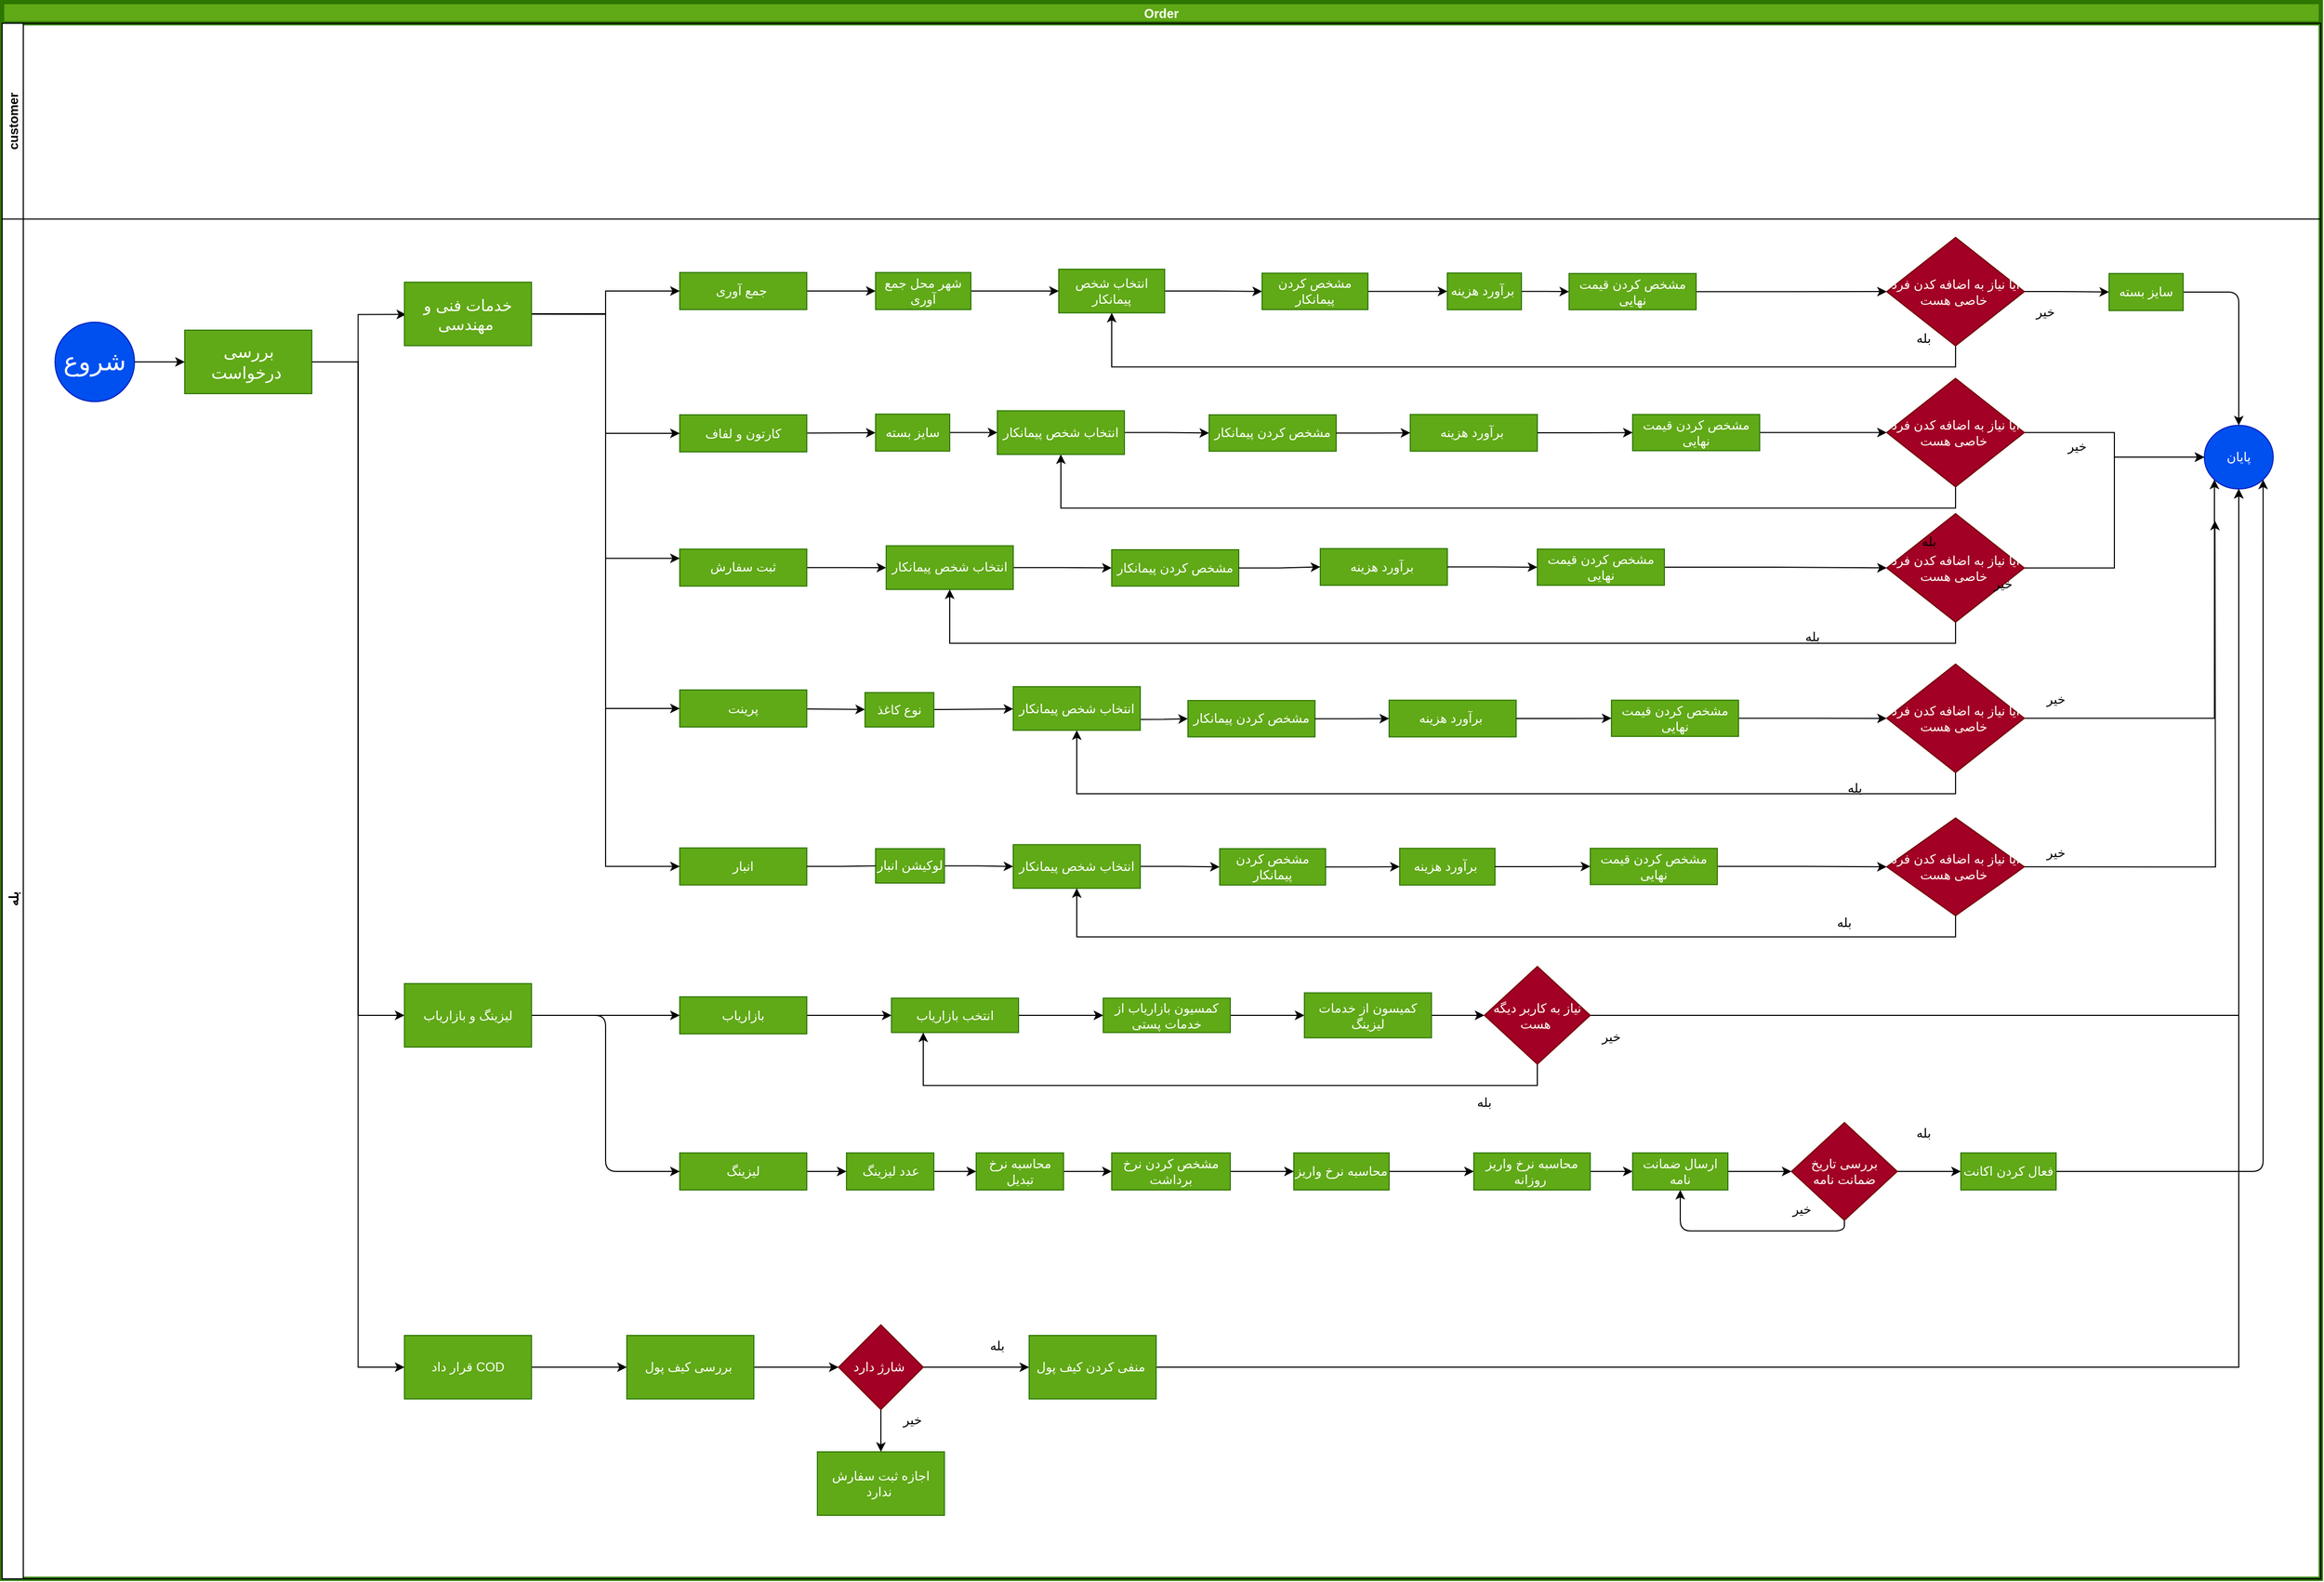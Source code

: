 <mxfile>
    <diagram id="lS7s0SmvETfpQb1Q9BnN" name="inner-order">
        <mxGraphModel dx="1775" dy="1418" grid="1" gridSize="10" guides="1" tooltips="1" connect="1" arrows="1" fold="1" page="1" pageScale="1" pageWidth="2336" pageHeight="1654" math="0" shadow="0">
            <root>
                <mxCell id="0"/>
                <mxCell id="1" parent="0"/>
                <mxCell id="2" value="Order" style="swimlane;childLayout=stackLayout;resizeParent=1;resizeParentMax=0;horizontal=1;startSize=20;horizontalStack=0;strokeColor=#2D7600;fillColor=#60a917;fontColor=#ffffff;strokeWidth=4;shadow=0;rounded=0;" parent="1" vertex="1">
                    <mxGeometry x="120" y="70" width="2190" height="1490" as="geometry"/>
                </mxCell>
                <mxCell id="3" value="customer" style="swimlane;startSize=20;horizontal=0;" parent="2" vertex="1">
                    <mxGeometry y="20" width="2190" height="185" as="geometry">
                        <mxRectangle x="20" width="1860" height="20" as="alternateBounds"/>
                    </mxGeometry>
                </mxCell>
                <mxCell id="79" style="edgeStyle=orthogonalEdgeStyle;rounded=0;orthogonalLoop=1;jettySize=auto;html=1;exitX=0.5;exitY=0;exitDx=0;exitDy=0;entryX=0.5;entryY=0;entryDx=0;entryDy=0;" parent="3" edge="1">
                    <mxGeometry relative="1" as="geometry">
                        <mxPoint x="635" y="85" as="targetPoint"/>
                    </mxGeometry>
                </mxCell>
                <mxCell id="4" value="بله" style="swimlane;startSize=20;horizontal=0;" parent="2" vertex="1">
                    <mxGeometry y="205" width="2190" height="1285" as="geometry"/>
                </mxCell>
                <mxCell id="356" style="edgeStyle=orthogonalEdgeStyle;rounded=0;orthogonalLoop=1;jettySize=auto;html=1;exitX=1;exitY=0.5;exitDx=0;exitDy=0;entryX=0;entryY=0.5;entryDx=0;entryDy=0;" parent="4" source="210" target="348" edge="1">
                    <mxGeometry relative="1" as="geometry"/>
                </mxCell>
                <mxCell id="383" style="edgeStyle=orthogonalEdgeStyle;rounded=0;orthogonalLoop=1;jettySize=auto;html=1;exitX=1;exitY=0.5;exitDx=0;exitDy=0;entryX=0.013;entryY=0.508;entryDx=0;entryDy=0;entryPerimeter=0;" parent="4" source="210" target="217" edge="1">
                    <mxGeometry relative="1" as="geometry"/>
                </mxCell>
                <mxCell id="210" value="&lt;font style=&quot;font-size: 16px&quot;&gt;بررسی درخواست&amp;nbsp;&lt;/font&gt;" style="whiteSpace=wrap;html=1;fontColor=#ffffff;strokeColor=#2D7600;fillColor=#60a917;" parent="4" vertex="1">
                    <mxGeometry x="172.5" y="105" width="120" height="60" as="geometry"/>
                </mxCell>
                <mxCell id="t-XLf8osJZKha951_Dwy-417" value="" style="edgeStyle=orthogonalEdgeStyle;html=1;" parent="4" source="obBfX_c-ooc2OHzCGnZm-211" target="406" edge="1">
                    <mxGeometry relative="1" as="geometry"/>
                </mxCell>
                <mxCell id="obBfX_c-ooc2OHzCGnZm-211" value="جمع آوری&amp;nbsp;" style="whiteSpace=wrap;html=1;fontColor=#ffffff;strokeColor=#2D7600;fillColor=#60a917;" parent="4" vertex="1">
                    <mxGeometry x="640" y="50.54" width="120" height="35" as="geometry"/>
                </mxCell>
                <mxCell id="t-XLf8osJZKha951_Dwy-422" value="" style="edgeStyle=orthogonalEdgeStyle;html=1;" parent="4" source="obBfX_c-ooc2OHzCGnZm-220" target="t-XLf8osJZKha951_Dwy-421" edge="1">
                    <mxGeometry relative="1" as="geometry"/>
                </mxCell>
                <mxCell id="obBfX_c-ooc2OHzCGnZm-220" value="لیزینگ" style="whiteSpace=wrap;html=1;fontColor=#ffffff;strokeColor=#2D7600;fillColor=#60a917;" parent="4" vertex="1">
                    <mxGeometry x="640" y="882.5" width="120" height="35" as="geometry"/>
                </mxCell>
                <mxCell id="351" value="" style="edgeStyle=orthogonalEdgeStyle;rounded=0;orthogonalLoop=1;jettySize=auto;html=1;" parent="4" source="obBfX_c-ooc2OHzCGnZm-218" target="350" edge="1">
                    <mxGeometry relative="1" as="geometry"/>
                </mxCell>
                <mxCell id="obBfX_c-ooc2OHzCGnZm-218" value="بازاریاب" style="whiteSpace=wrap;html=1;fontColor=#ffffff;strokeColor=#2D7600;fillColor=#60a917;" parent="4" vertex="1">
                    <mxGeometry x="640" y="735" width="120" height="35" as="geometry"/>
                </mxCell>
                <mxCell id="304" style="edgeStyle=orthogonalEdgeStyle;rounded=0;orthogonalLoop=1;jettySize=auto;html=1;exitX=1;exitY=0.5;exitDx=0;exitDy=0;startArrow=none;" parent="4" source="416" target="293" edge="1">
                    <mxGeometry relative="1" as="geometry"/>
                </mxCell>
                <mxCell id="obBfX_c-ooc2OHzCGnZm-217" value="انبار" style="whiteSpace=wrap;html=1;fontColor=#ffffff;strokeColor=#2D7600;fillColor=#60a917;" parent="4" vertex="1">
                    <mxGeometry x="640" y="594.3" width="120" height="35" as="geometry"/>
                </mxCell>
                <mxCell id="414" value="" style="edgeStyle=none;html=1;" parent="4" source="obBfX_c-ooc2OHzCGnZm-216" target="413" edge="1">
                    <mxGeometry relative="1" as="geometry"/>
                </mxCell>
                <mxCell id="obBfX_c-ooc2OHzCGnZm-216" value="پرینت" style="whiteSpace=wrap;html=1;fontColor=#ffffff;strokeColor=#2D7600;fillColor=#60a917;" parent="4" vertex="1">
                    <mxGeometry x="640" y="445" width="120" height="35" as="geometry"/>
                </mxCell>
                <mxCell id="274" value="" style="edgeStyle=orthogonalEdgeStyle;rounded=0;orthogonalLoop=1;jettySize=auto;html=1;" parent="4" source="obBfX_c-ooc2OHzCGnZm-215" target="260" edge="1">
                    <mxGeometry relative="1" as="geometry"/>
                </mxCell>
                <mxCell id="obBfX_c-ooc2OHzCGnZm-215" value="ثبت سفارش" style="whiteSpace=wrap;html=1;fontColor=#ffffff;strokeColor=#2D7600;fillColor=#60a917;" parent="4" vertex="1">
                    <mxGeometry x="640" y="311.88" width="120" height="35" as="geometry"/>
                </mxCell>
                <mxCell id="252" style="edgeStyle=orthogonalEdgeStyle;rounded=0;orthogonalLoop=1;jettySize=auto;html=1;exitX=1;exitY=0.5;exitDx=0;exitDy=0;entryX=0;entryY=0.5;entryDx=0;entryDy=0;startArrow=none;" parent="4" source="410" target="239" edge="1">
                    <mxGeometry relative="1" as="geometry"/>
                </mxCell>
                <mxCell id="412" value="" style="edgeStyle=none;html=1;" parent="4" source="obBfX_c-ooc2OHzCGnZm-214" target="410" edge="1">
                    <mxGeometry relative="1" as="geometry"/>
                </mxCell>
                <mxCell id="obBfX_c-ooc2OHzCGnZm-214" value="کارتون و لفاف" style="whiteSpace=wrap;html=1;fontColor=#ffffff;strokeColor=#2D7600;fillColor=#60a917;" parent="4" vertex="1">
                    <mxGeometry x="640" y="185" width="120" height="35" as="geometry"/>
                </mxCell>
                <mxCell id="306" style="edgeStyle=orthogonalEdgeStyle;rounded=0;orthogonalLoop=1;jettySize=auto;html=1;exitX=1;exitY=0.5;exitDx=0;exitDy=0;" parent="4" source="215" target="227" edge="1">
                    <mxGeometry relative="1" as="geometry"/>
                </mxCell>
                <mxCell id="215" value="انتخاب شخص پیمانکار" style="whiteSpace=wrap;html=1;fontColor=#ffffff;strokeColor=#2D7600;fillColor=#60a917;" parent="4" vertex="1">
                    <mxGeometry x="998" y="47.41" width="100" height="41.25" as="geometry"/>
                </mxCell>
                <mxCell id="219" style="edgeStyle=orthogonalEdgeStyle;rounded=0;orthogonalLoop=1;jettySize=auto;html=1;exitX=1;exitY=0.5;exitDx=0;exitDy=0;" parent="4" source="217" target="obBfX_c-ooc2OHzCGnZm-211" edge="1">
                    <mxGeometry relative="1" as="geometry"/>
                </mxCell>
                <mxCell id="221" style="edgeStyle=orthogonalEdgeStyle;rounded=0;orthogonalLoop=1;jettySize=auto;html=1;exitX=1;exitY=0.5;exitDx=0;exitDy=0;entryX=0;entryY=0.5;entryDx=0;entryDy=0;" parent="4" source="217" target="obBfX_c-ooc2OHzCGnZm-214" edge="1">
                    <mxGeometry relative="1" as="geometry"/>
                </mxCell>
                <mxCell id="222" style="edgeStyle=orthogonalEdgeStyle;rounded=0;orthogonalLoop=1;jettySize=auto;html=1;exitX=1;exitY=0.5;exitDx=0;exitDy=0;entryX=0;entryY=0.25;entryDx=0;entryDy=0;" parent="4" source="217" target="obBfX_c-ooc2OHzCGnZm-215" edge="1">
                    <mxGeometry relative="1" as="geometry"/>
                </mxCell>
                <mxCell id="223" style="edgeStyle=orthogonalEdgeStyle;rounded=0;orthogonalLoop=1;jettySize=auto;html=1;exitX=1;exitY=0.5;exitDx=0;exitDy=0;entryX=0;entryY=0.5;entryDx=0;entryDy=0;" parent="4" source="217" target="obBfX_c-ooc2OHzCGnZm-216" edge="1">
                    <mxGeometry relative="1" as="geometry"/>
                </mxCell>
                <mxCell id="224" style="edgeStyle=orthogonalEdgeStyle;rounded=0;orthogonalLoop=1;jettySize=auto;html=1;exitX=1;exitY=0.5;exitDx=0;exitDy=0;entryX=0;entryY=0.5;entryDx=0;entryDy=0;" parent="4" source="217" target="obBfX_c-ooc2OHzCGnZm-217" edge="1">
                    <mxGeometry relative="1" as="geometry"/>
                </mxCell>
                <mxCell id="217" value="&lt;font style=&quot;font-size: 15px&quot;&gt;خدمات فنی و مهندسی&amp;nbsp;&lt;/font&gt;" style="whiteSpace=wrap;html=1;fontColor=#ffffff;strokeColor=#2D7600;fillColor=#60a917;" parent="4" vertex="1">
                    <mxGeometry x="380" y="59.68" width="120" height="60" as="geometry"/>
                </mxCell>
                <mxCell id="230" value="" style="edgeStyle=orthogonalEdgeStyle;rounded=0;orthogonalLoop=1;jettySize=auto;html=1;" parent="4" source="227" target="229" edge="1">
                    <mxGeometry relative="1" as="geometry"/>
                </mxCell>
                <mxCell id="227" value="مشخص کردن پیمانکار" style="whiteSpace=wrap;html=1;fontColor=#ffffff;strokeColor=#2D7600;fillColor=#60a917;" parent="4" vertex="1">
                    <mxGeometry x="1190" y="51.16" width="100" height="34.38" as="geometry"/>
                </mxCell>
                <mxCell id="232" value="" style="edgeStyle=orthogonalEdgeStyle;rounded=0;orthogonalLoop=1;jettySize=auto;html=1;" parent="4" source="229" target="231" edge="1">
                    <mxGeometry relative="1" as="geometry"/>
                </mxCell>
                <mxCell id="229" value="برآورد هزینه&amp;nbsp;" style="whiteSpace=wrap;html=1;fontColor=#ffffff;strokeColor=#2D7600;fillColor=#60a917;" parent="4" vertex="1">
                    <mxGeometry x="1365" y="51.01" width="70" height="34.69" as="geometry"/>
                </mxCell>
                <mxCell id="308" value="" style="edgeStyle=orthogonalEdgeStyle;rounded=0;orthogonalLoop=1;jettySize=auto;html=1;" parent="4" source="231" target="307" edge="1">
                    <mxGeometry relative="1" as="geometry"/>
                </mxCell>
                <mxCell id="231" value="مشخص کردن قیمت نهایی" style="whiteSpace=wrap;html=1;fontColor=#ffffff;strokeColor=#2D7600;fillColor=#60a917;" parent="4" vertex="1">
                    <mxGeometry x="1480" y="51.47" width="120" height="34.23" as="geometry"/>
                </mxCell>
                <mxCell id="320" style="edgeStyle=orthogonalEdgeStyle;rounded=0;orthogonalLoop=1;jettySize=auto;html=1;exitX=1;exitY=0.5;exitDx=0;exitDy=0;entryX=0;entryY=0.5;entryDx=0;entryDy=0;" parent="4" source="239" target="243" edge="1">
                    <mxGeometry relative="1" as="geometry"/>
                </mxCell>
                <mxCell id="239" value="انتخاب شخص پیمانکار" style="whiteSpace=wrap;html=1;fontColor=#ffffff;strokeColor=#2D7600;fillColor=#60a917;" parent="4" vertex="1">
                    <mxGeometry x="940" y="181.18" width="120" height="41.25" as="geometry"/>
                </mxCell>
                <mxCell id="243" value="مشخص کردن پیمانکار" style="whiteSpace=wrap;html=1;fontColor=#ffffff;strokeColor=#2D7600;fillColor=#60a917;" parent="4" vertex="1">
                    <mxGeometry x="1140" y="185" width="120" height="34.38" as="geometry"/>
                </mxCell>
                <mxCell id="245" value="برآورد هزینه&amp;nbsp;" style="whiteSpace=wrap;html=1;fontColor=#ffffff;strokeColor=#2D7600;fillColor=#60a917;" parent="4" vertex="1">
                    <mxGeometry x="1330" y="184.69" width="120" height="34.69" as="geometry"/>
                </mxCell>
                <mxCell id="242" value="" style="edgeStyle=orthogonalEdgeStyle;rounded=0;orthogonalLoop=1;jettySize=auto;html=1;" parent="4" source="243" target="245" edge="1">
                    <mxGeometry relative="1" as="geometry"/>
                </mxCell>
                <mxCell id="326" style="edgeStyle=orthogonalEdgeStyle;rounded=0;orthogonalLoop=1;jettySize=auto;html=1;exitX=1;exitY=0.5;exitDx=0;exitDy=0;entryX=0;entryY=0.5;entryDx=0;entryDy=0;" parent="4" source="246" target="315" edge="1">
                    <mxGeometry relative="1" as="geometry"/>
                </mxCell>
                <mxCell id="246" value="مشخص کردن قیمت نهایی" style="whiteSpace=wrap;html=1;fontColor=#ffffff;strokeColor=#2D7600;fillColor=#60a917;" parent="4" vertex="1">
                    <mxGeometry x="1540" y="184.69" width="120" height="34.23" as="geometry"/>
                </mxCell>
                <mxCell id="244" value="" style="edgeStyle=orthogonalEdgeStyle;rounded=0;orthogonalLoop=1;jettySize=auto;html=1;" parent="4" source="245" target="246" edge="1">
                    <mxGeometry relative="1" as="geometry"/>
                </mxCell>
                <mxCell id="322" style="edgeStyle=orthogonalEdgeStyle;rounded=0;orthogonalLoop=1;jettySize=auto;html=1;exitX=1;exitY=0.5;exitDx=0;exitDy=0;" parent="4" source="260" target="261" edge="1">
                    <mxGeometry relative="1" as="geometry"/>
                </mxCell>
                <mxCell id="260" value="انتخاب شخص پیمانکار" style="whiteSpace=wrap;html=1;fontColor=#ffffff;strokeColor=#2D7600;fillColor=#60a917;" parent="4" vertex="1">
                    <mxGeometry x="835" y="308.76" width="120" height="41.25" as="geometry"/>
                </mxCell>
                <mxCell id="261" value="مشخص کردن پیمانکار" style="whiteSpace=wrap;html=1;fontColor=#ffffff;strokeColor=#2D7600;fillColor=#60a917;" parent="4" vertex="1">
                    <mxGeometry x="1048" y="312.5" width="120" height="34.38" as="geometry"/>
                </mxCell>
                <mxCell id="262" value="برآورد هزینه&amp;nbsp;" style="whiteSpace=wrap;html=1;fontColor=#ffffff;strokeColor=#2D7600;fillColor=#60a917;" parent="4" vertex="1">
                    <mxGeometry x="1245" y="311.42" width="120" height="34.69" as="geometry"/>
                </mxCell>
                <mxCell id="263" value="" style="edgeStyle=orthogonalEdgeStyle;rounded=0;orthogonalLoop=1;jettySize=auto;html=1;" parent="4" source="261" target="262" edge="1">
                    <mxGeometry relative="1" as="geometry"/>
                </mxCell>
                <mxCell id="327" style="edgeStyle=orthogonalEdgeStyle;rounded=0;orthogonalLoop=1;jettySize=auto;html=1;exitX=1;exitY=0.5;exitDx=0;exitDy=0;" parent="4" source="264" target="323" edge="1">
                    <mxGeometry relative="1" as="geometry"/>
                </mxCell>
                <mxCell id="264" value="مشخص کردن قیمت نهایی" style="whiteSpace=wrap;html=1;fontColor=#ffffff;strokeColor=#2D7600;fillColor=#60a917;" parent="4" vertex="1">
                    <mxGeometry x="1450" y="311.88" width="120" height="34.23" as="geometry"/>
                </mxCell>
                <mxCell id="265" value="" style="edgeStyle=orthogonalEdgeStyle;rounded=0;orthogonalLoop=1;jettySize=auto;html=1;" parent="4" source="262" target="264" edge="1">
                    <mxGeometry relative="1" as="geometry"/>
                </mxCell>
                <mxCell id="337" style="edgeStyle=orthogonalEdgeStyle;rounded=0;orthogonalLoop=1;jettySize=auto;html=1;exitX=1;exitY=0.75;exitDx=0;exitDy=0;" parent="4" source="278" target="279" edge="1">
                    <mxGeometry relative="1" as="geometry"/>
                </mxCell>
                <mxCell id="278" value="انتخاب شخص پیمانکار" style="whiteSpace=wrap;html=1;fontColor=#ffffff;strokeColor=#2D7600;fillColor=#60a917;" parent="4" vertex="1">
                    <mxGeometry x="955" y="441.88" width="120" height="41.25" as="geometry"/>
                </mxCell>
                <mxCell id="279" value="مشخص کردن پیمانکار" style="whiteSpace=wrap;html=1;fontColor=#ffffff;strokeColor=#2D7600;fillColor=#60a917;" parent="4" vertex="1">
                    <mxGeometry x="1120" y="455" width="120" height="34.38" as="geometry"/>
                </mxCell>
                <mxCell id="280" value="برآورد هزینه&amp;nbsp;" style="whiteSpace=wrap;html=1;fontColor=#ffffff;strokeColor=#2D7600;fillColor=#60a917;" parent="4" vertex="1">
                    <mxGeometry x="1310" y="454.69" width="120" height="34.69" as="geometry"/>
                </mxCell>
                <mxCell id="281" value="" style="edgeStyle=orthogonalEdgeStyle;rounded=0;orthogonalLoop=1;jettySize=auto;html=1;" parent="4" source="279" target="280" edge="1">
                    <mxGeometry relative="1" as="geometry"/>
                </mxCell>
                <mxCell id="336" style="edgeStyle=orthogonalEdgeStyle;rounded=0;orthogonalLoop=1;jettySize=auto;html=1;exitX=1;exitY=0.5;exitDx=0;exitDy=0;" parent="4" source="282" target="333" edge="1">
                    <mxGeometry relative="1" as="geometry"/>
                </mxCell>
                <mxCell id="282" value="مشخص کردن قیمت نهایی" style="whiteSpace=wrap;html=1;fontColor=#ffffff;strokeColor=#2D7600;fillColor=#60a917;" parent="4" vertex="1">
                    <mxGeometry x="1520" y="454.69" width="120" height="34.23" as="geometry"/>
                </mxCell>
                <mxCell id="283" value="" style="edgeStyle=orthogonalEdgeStyle;rounded=0;orthogonalLoop=1;jettySize=auto;html=1;" parent="4" source="280" target="282" edge="1">
                    <mxGeometry relative="1" as="geometry"/>
                </mxCell>
                <mxCell id="343" style="edgeStyle=orthogonalEdgeStyle;rounded=0;orthogonalLoop=1;jettySize=auto;html=1;exitX=1;exitY=0.5;exitDx=0;exitDy=0;" parent="4" source="293" target="294" edge="1">
                    <mxGeometry relative="1" as="geometry"/>
                </mxCell>
                <mxCell id="293" value="انتخاب شخص پیمانکار" style="whiteSpace=wrap;html=1;fontColor=#ffffff;strokeColor=#2D7600;fillColor=#60a917;" parent="4" vertex="1">
                    <mxGeometry x="955" y="591.18" width="120" height="41.25" as="geometry"/>
                </mxCell>
                <mxCell id="294" value="مشخص کردن پیمانکار" style="whiteSpace=wrap;html=1;fontColor=#ffffff;strokeColor=#2D7600;fillColor=#60a917;" parent="4" vertex="1">
                    <mxGeometry x="1150" y="595" width="100" height="34.38" as="geometry"/>
                </mxCell>
                <mxCell id="295" value="برآورد هزینه&amp;nbsp;" style="whiteSpace=wrap;html=1;fontColor=#ffffff;strokeColor=#2D7600;fillColor=#60a917;" parent="4" vertex="1">
                    <mxGeometry x="1320" y="594.69" width="90" height="34.69" as="geometry"/>
                </mxCell>
                <mxCell id="296" value="" style="edgeStyle=orthogonalEdgeStyle;rounded=0;orthogonalLoop=1;jettySize=auto;html=1;" parent="4" source="294" target="295" edge="1">
                    <mxGeometry relative="1" as="geometry"/>
                </mxCell>
                <mxCell id="345" style="edgeStyle=orthogonalEdgeStyle;rounded=0;orthogonalLoop=1;jettySize=auto;html=1;exitX=1;exitY=0.5;exitDx=0;exitDy=0;entryX=0;entryY=0.5;entryDx=0;entryDy=0;" parent="4" source="297" target="340" edge="1">
                    <mxGeometry relative="1" as="geometry"/>
                </mxCell>
                <mxCell id="297" value="مشخص کردن قیمت نهایی" style="whiteSpace=wrap;html=1;fontColor=#ffffff;strokeColor=#2D7600;fillColor=#60a917;" parent="4" vertex="1">
                    <mxGeometry x="1500" y="594.69" width="120" height="34.23" as="geometry"/>
                </mxCell>
                <mxCell id="298" value="" style="edgeStyle=orthogonalEdgeStyle;rounded=0;orthogonalLoop=1;jettySize=auto;html=1;" parent="4" source="295" target="297" edge="1">
                    <mxGeometry relative="1" as="geometry"/>
                </mxCell>
                <mxCell id="305" style="edgeStyle=orthogonalEdgeStyle;rounded=0;orthogonalLoop=1;jettySize=auto;html=1;exitX=1;exitY=0.5;exitDx=0;exitDy=0;entryX=0;entryY=0.5;entryDx=0;entryDy=0;" parent="4" source="7" target="210" edge="1">
                    <mxGeometry relative="1" as="geometry"/>
                </mxCell>
                <mxCell id="7" value="&lt;font style=&quot;font-size: 24px&quot;&gt;شروع&lt;/font&gt;" style="ellipse;whiteSpace=wrap;html=1;aspect=fixed;fillColor=#0050ef;strokeColor=#001DBC;fontColor=#ffffff;" parent="4" vertex="1">
                    <mxGeometry x="50" y="97.5" width="75" height="75" as="geometry"/>
                </mxCell>
                <mxCell id="309" style="edgeStyle=orthogonalEdgeStyle;rounded=0;orthogonalLoop=1;jettySize=auto;html=1;exitX=0.5;exitY=1;exitDx=0;exitDy=0;entryX=0.5;entryY=1;entryDx=0;entryDy=0;" parent="4" source="307" target="215" edge="1">
                    <mxGeometry relative="1" as="geometry">
                        <mxPoint x="865" y="72.83" as="targetPoint"/>
                    </mxGeometry>
                </mxCell>
                <mxCell id="t-XLf8osJZKha951_Dwy-418" value="" style="edgeStyle=orthogonalEdgeStyle;html=1;" parent="4" source="307" target="405" edge="1">
                    <mxGeometry relative="1" as="geometry"/>
                </mxCell>
                <mxCell id="307" value="آیا نیاز به اضافه کدن فرد خاصی هست&amp;nbsp;" style="rhombus;whiteSpace=wrap;html=1;fontColor=#ffffff;strokeColor=#6F0000;fillColor=#a20025;" parent="4" vertex="1">
                    <mxGeometry x="1780" y="17.33" width="130" height="102.51" as="geometry"/>
                </mxCell>
                <mxCell id="310" value="&lt;font color=&quot;#000000&quot;&gt;بله&lt;/font&gt;" style="text;html=1;strokeColor=none;fillColor=none;align=center;verticalAlign=middle;whiteSpace=wrap;rounded=0;" parent="4" vertex="1">
                    <mxGeometry x="1795" y="102.83" width="40" height="20" as="geometry"/>
                </mxCell>
                <mxCell id="36" value="پایان" style="ellipse;whiteSpace=wrap;html=1;rounded=0;fillColor=#0050ef;strokeColor=#001DBC;fontColor=#ffffff;" parent="4" vertex="1">
                    <mxGeometry x="2080" y="195" width="65" height="60" as="geometry"/>
                </mxCell>
                <mxCell id="321" style="edgeStyle=orthogonalEdgeStyle;rounded=0;orthogonalLoop=1;jettySize=auto;html=1;exitX=0.5;exitY=1;exitDx=0;exitDy=0;entryX=0.5;entryY=1;entryDx=0;entryDy=0;" parent="4" source="315" target="239" edge="1">
                    <mxGeometry relative="1" as="geometry"/>
                </mxCell>
                <mxCell id="329" style="edgeStyle=orthogonalEdgeStyle;rounded=0;orthogonalLoop=1;jettySize=auto;html=1;exitX=1;exitY=0.5;exitDx=0;exitDy=0;entryX=0;entryY=0.5;entryDx=0;entryDy=0;" parent="4" source="315" target="36" edge="1">
                    <mxGeometry relative="1" as="geometry"/>
                </mxCell>
                <mxCell id="315" value="آیا نیاز به اضافه کدن فرد خاصی هست&amp;nbsp;" style="rhombus;whiteSpace=wrap;html=1;fontColor=#ffffff;strokeColor=#6F0000;fillColor=#a20025;" parent="4" vertex="1">
                    <mxGeometry x="1780" y="150.55" width="130" height="102.51" as="geometry"/>
                </mxCell>
                <mxCell id="328" style="edgeStyle=orthogonalEdgeStyle;rounded=0;orthogonalLoop=1;jettySize=auto;html=1;exitX=0.5;exitY=1;exitDx=0;exitDy=0;entryX=0.5;entryY=1;entryDx=0;entryDy=0;" parent="4" source="323" target="260" edge="1">
                    <mxGeometry relative="1" as="geometry"/>
                </mxCell>
                <mxCell id="331" style="edgeStyle=orthogonalEdgeStyle;rounded=0;orthogonalLoop=1;jettySize=auto;html=1;exitX=1;exitY=0.5;exitDx=0;exitDy=0;entryX=0;entryY=0.5;entryDx=0;entryDy=0;" parent="4" source="323" target="36" edge="1">
                    <mxGeometry relative="1" as="geometry"/>
                </mxCell>
                <mxCell id="323" value="آیا نیاز به اضافه کدن فرد خاصی هست&amp;nbsp;" style="rhombus;whiteSpace=wrap;html=1;fontColor=#ffffff;strokeColor=#6F0000;fillColor=#a20025;" parent="4" vertex="1">
                    <mxGeometry x="1780" y="278.44" width="130" height="102.51" as="geometry"/>
                </mxCell>
                <mxCell id="325" value="&lt;font color=&quot;#000000&quot;&gt;بله&lt;/font&gt;" style="text;html=1;strokeColor=none;fillColor=none;align=center;verticalAlign=middle;whiteSpace=wrap;rounded=0;" parent="4" vertex="1">
                    <mxGeometry x="1690" y="385.0" width="40" height="20" as="geometry"/>
                </mxCell>
                <mxCell id="338" style="edgeStyle=orthogonalEdgeStyle;rounded=0;orthogonalLoop=1;jettySize=auto;html=1;exitX=0.5;exitY=1;exitDx=0;exitDy=0;entryX=0.5;entryY=1;entryDx=0;entryDy=0;" parent="4" source="333" target="278" edge="1">
                    <mxGeometry relative="1" as="geometry"/>
                </mxCell>
                <mxCell id="339" style="edgeStyle=orthogonalEdgeStyle;rounded=0;orthogonalLoop=1;jettySize=auto;html=1;exitX=1;exitY=0.5;exitDx=0;exitDy=0;entryX=0;entryY=1;entryDx=0;entryDy=0;" parent="4" source="333" target="36" edge="1">
                    <mxGeometry relative="1" as="geometry"/>
                </mxCell>
                <mxCell id="333" value="آیا نیاز به اضافه کدن فرد خاصی هست&amp;nbsp;" style="rhombus;whiteSpace=wrap;html=1;fontColor=#ffffff;strokeColor=#6F0000;fillColor=#a20025;" parent="4" vertex="1">
                    <mxGeometry x="1780" y="420.55" width="130" height="102.51" as="geometry"/>
                </mxCell>
                <mxCell id="334" value="&lt;font color=&quot;#000000&quot;&gt;بله&lt;/font&gt;" style="text;html=1;strokeColor=none;fillColor=none;align=center;verticalAlign=middle;whiteSpace=wrap;rounded=0;" parent="4" vertex="1">
                    <mxGeometry x="1730" y="527.51" width="40" height="20" as="geometry"/>
                </mxCell>
                <mxCell id="335" value="&lt;font color=&quot;#000000&quot;&gt;خیر&lt;/font&gt;" style="text;html=1;strokeColor=none;fillColor=none;align=center;verticalAlign=middle;whiteSpace=wrap;rounded=0;" parent="4" vertex="1">
                    <mxGeometry x="1920" y="435" width="40" height="37.51" as="geometry"/>
                </mxCell>
                <mxCell id="344" style="edgeStyle=orthogonalEdgeStyle;rounded=0;orthogonalLoop=1;jettySize=auto;html=1;exitX=0.5;exitY=1;exitDx=0;exitDy=0;entryX=0.5;entryY=1;entryDx=0;entryDy=0;" parent="4" source="340" target="293" edge="1">
                    <mxGeometry relative="1" as="geometry"/>
                </mxCell>
                <mxCell id="340" value="آیا نیاز به اضافه کدن فرد خاصی هست&amp;nbsp;" style="rhombus;whiteSpace=wrap;html=1;fontColor=#ffffff;strokeColor=#6F0000;fillColor=#a20025;" parent="4" vertex="1">
                    <mxGeometry x="1780" y="565.93" width="130" height="92.51" as="geometry"/>
                </mxCell>
                <mxCell id="341" value="&lt;font color=&quot;#000000&quot;&gt;بله&lt;/font&gt;" style="text;html=1;strokeColor=none;fillColor=none;align=center;verticalAlign=middle;whiteSpace=wrap;rounded=0;" parent="4" vertex="1">
                    <mxGeometry x="1720" y="655" width="40" height="20" as="geometry"/>
                </mxCell>
                <mxCell id="342" value="&lt;font color=&quot;#000000&quot;&gt;خیر&lt;/font&gt;" style="text;html=1;strokeColor=none;fillColor=none;align=center;verticalAlign=middle;whiteSpace=wrap;rounded=0;" parent="4" vertex="1">
                    <mxGeometry x="1920" y="591.18" width="40" height="15" as="geometry"/>
                </mxCell>
                <mxCell id="358" style="edgeStyle=orthogonalEdgeStyle;rounded=0;orthogonalLoop=1;jettySize=auto;html=1;exitX=1;exitY=0.5;exitDx=0;exitDy=0;" parent="4" source="348" target="obBfX_c-ooc2OHzCGnZm-218" edge="1">
                    <mxGeometry relative="1" as="geometry"/>
                </mxCell>
                <mxCell id="t-XLf8osJZKha951_Dwy-420" style="edgeStyle=orthogonalEdgeStyle;html=1;exitX=1;exitY=0.5;exitDx=0;exitDy=0;entryX=0;entryY=0.5;entryDx=0;entryDy=0;" parent="4" source="348" target="obBfX_c-ooc2OHzCGnZm-220" edge="1">
                    <mxGeometry relative="1" as="geometry"/>
                </mxCell>
                <mxCell id="348" value="لیزینگ و بازاریاب" style="whiteSpace=wrap;html=1;fontColor=#ffffff;strokeColor=#2D7600;fillColor=#60a917;" parent="4" vertex="1">
                    <mxGeometry x="380" y="722.5" width="120" height="60" as="geometry"/>
                </mxCell>
                <mxCell id="353" value="" style="edgeStyle=orthogonalEdgeStyle;rounded=0;orthogonalLoop=1;jettySize=auto;html=1;" parent="4" source="350" target="352" edge="1">
                    <mxGeometry relative="1" as="geometry"/>
                </mxCell>
                <mxCell id="350" value="انتخب بازاریاب" style="whiteSpace=wrap;html=1;fontColor=#ffffff;strokeColor=#2D7600;fillColor=#60a917;" parent="4" vertex="1">
                    <mxGeometry x="840" y="736.25" width="120" height="32.5" as="geometry"/>
                </mxCell>
                <mxCell id="361" value="" style="edgeStyle=orthogonalEdgeStyle;rounded=0;orthogonalLoop=1;jettySize=auto;html=1;" parent="4" source="352" target="360" edge="1">
                    <mxGeometry relative="1" as="geometry"/>
                </mxCell>
                <mxCell id="352" value="کمسیون بازاریاب از خدمات پستی" style="whiteSpace=wrap;html=1;fontColor=#ffffff;strokeColor=#2D7600;fillColor=#60a917;" parent="4" vertex="1">
                    <mxGeometry x="1040" y="736.25" width="120" height="32.5" as="geometry"/>
                </mxCell>
                <mxCell id="363" value="" style="edgeStyle=orthogonalEdgeStyle;rounded=0;orthogonalLoop=1;jettySize=auto;html=1;" parent="4" source="360" target="362" edge="1">
                    <mxGeometry relative="1" as="geometry"/>
                </mxCell>
                <mxCell id="360" value="کمیسون از خدمات لیزینگ" style="whiteSpace=wrap;html=1;fontColor=#ffffff;strokeColor=#2D7600;fillColor=#60a917;" parent="4" vertex="1">
                    <mxGeometry x="1230" y="731.25" width="120" height="42.5" as="geometry"/>
                </mxCell>
                <mxCell id="366" style="edgeStyle=orthogonalEdgeStyle;rounded=0;orthogonalLoop=1;jettySize=auto;html=1;exitX=0.5;exitY=1;exitDx=0;exitDy=0;entryX=0.25;entryY=1;entryDx=0;entryDy=0;" parent="4" source="362" target="350" edge="1">
                    <mxGeometry relative="1" as="geometry"/>
                </mxCell>
                <mxCell id="368" style="edgeStyle=orthogonalEdgeStyle;rounded=0;orthogonalLoop=1;jettySize=auto;html=1;exitX=1;exitY=0.5;exitDx=0;exitDy=0;entryX=0.5;entryY=1;entryDx=0;entryDy=0;" parent="4" source="362" target="36" edge="1">
                    <mxGeometry relative="1" as="geometry"/>
                </mxCell>
                <mxCell id="362" value="نیاز به کاربر دیگه هست&amp;nbsp;" style="rhombus;whiteSpace=wrap;html=1;fontColor=#ffffff;strokeColor=#6F0000;fillColor=#a20025;" parent="4" vertex="1">
                    <mxGeometry x="1400" y="706.25" width="100" height="92.5" as="geometry"/>
                </mxCell>
                <mxCell id="424" style="edgeStyle=orthogonalEdgeStyle;html=1;exitX=0.5;exitY=1;exitDx=0;exitDy=0;entryX=0.5;entryY=1;entryDx=0;entryDy=0;" edge="1" parent="4" source="378" target="420">
                    <mxGeometry relative="1" as="geometry"/>
                </mxCell>
                <mxCell id="427" style="edgeStyle=orthogonalEdgeStyle;html=1;exitX=1;exitY=0.5;exitDx=0;exitDy=0;entryX=0;entryY=0.5;entryDx=0;entryDy=0;" edge="1" parent="4" source="378" target="432">
                    <mxGeometry relative="1" as="geometry">
                        <mxPoint x="1840" y="900" as="targetPoint"/>
                    </mxGeometry>
                </mxCell>
                <mxCell id="378" value="بررسی تاریخ ضمانت نامه" style="rhombus;whiteSpace=wrap;html=1;fontColor=#ffffff;strokeColor=#6F0000;fillColor=#a20025;" parent="4" vertex="1">
                    <mxGeometry x="1690" y="853.75" width="100" height="92.5" as="geometry"/>
                </mxCell>
                <mxCell id="379" value="&lt;font color=&quot;#000000&quot;&gt;بله&lt;/font&gt;" style="text;html=1;strokeColor=none;fillColor=none;align=center;verticalAlign=middle;whiteSpace=wrap;rounded=0;" parent="4" vertex="1">
                    <mxGeometry x="1795" y="853.75" width="40" height="20" as="geometry"/>
                </mxCell>
                <mxCell id="380" value="&lt;font color=&quot;#000000&quot;&gt;خیر&lt;/font&gt;" style="text;html=1;strokeColor=none;fillColor=none;align=center;verticalAlign=middle;whiteSpace=wrap;rounded=0;" parent="4" vertex="1">
                    <mxGeometry x="1680" y="926.25" width="40" height="20" as="geometry"/>
                </mxCell>
                <mxCell id="386" value="" style="edgeStyle=orthogonalEdgeStyle;rounded=0;orthogonalLoop=1;jettySize=auto;html=1;" parent="4" source="384" target="385" edge="1">
                    <mxGeometry relative="1" as="geometry"/>
                </mxCell>
                <mxCell id="384" value="قرار داد COD" style="whiteSpace=wrap;html=1;fontColor=#ffffff;strokeColor=#2D7600;fillColor=#60a917;" parent="4" vertex="1">
                    <mxGeometry x="380" y="1055" width="120" height="60" as="geometry"/>
                </mxCell>
                <mxCell id="394" value="" style="edgeStyle=orthogonalEdgeStyle;rounded=0;orthogonalLoop=1;jettySize=auto;html=1;" parent="4" source="385" target="393" edge="1">
                    <mxGeometry relative="1" as="geometry"/>
                </mxCell>
                <mxCell id="385" value="بررسی کیف پول&amp;nbsp;" style="whiteSpace=wrap;html=1;fontColor=#ffffff;strokeColor=#2D7600;fillColor=#60a917;" parent="4" vertex="1">
                    <mxGeometry x="590" y="1055" width="120" height="60" as="geometry"/>
                </mxCell>
                <mxCell id="403" style="edgeStyle=orthogonalEdgeStyle;rounded=0;orthogonalLoop=1;jettySize=auto;html=1;exitX=1;exitY=0.5;exitDx=0;exitDy=0;entryX=0.5;entryY=1;entryDx=0;entryDy=0;" parent="4" source="387" target="36" edge="1">
                    <mxGeometry relative="1" as="geometry"/>
                </mxCell>
                <mxCell id="387" value="منفی کردن کیف پول&amp;nbsp;" style="whiteSpace=wrap;html=1;fontColor=#ffffff;strokeColor=#2D7600;fillColor=#60a917;" parent="4" vertex="1">
                    <mxGeometry x="970" y="1055" width="120" height="60" as="geometry"/>
                </mxCell>
                <mxCell id="395" value="" style="edgeStyle=orthogonalEdgeStyle;rounded=0;orthogonalLoop=1;jettySize=auto;html=1;" parent="4" source="393" target="387" edge="1">
                    <mxGeometry relative="1" as="geometry"/>
                </mxCell>
                <mxCell id="397" value="" style="edgeStyle=orthogonalEdgeStyle;rounded=0;orthogonalLoop=1;jettySize=auto;html=1;" parent="4" source="393" target="396" edge="1">
                    <mxGeometry relative="1" as="geometry"/>
                </mxCell>
                <mxCell id="393" value="شارژ دارد&amp;nbsp;" style="rhombus;whiteSpace=wrap;html=1;fontColor=#ffffff;strokeColor=#6F0000;fillColor=#a20025;" parent="4" vertex="1">
                    <mxGeometry x="790" y="1045" width="80" height="80" as="geometry"/>
                </mxCell>
                <mxCell id="396" value="اجازه ثبت سفارش ندارد&amp;nbsp;" style="whiteSpace=wrap;html=1;fontColor=#ffffff;strokeColor=#2D7600;fillColor=#60a917;" parent="4" vertex="1">
                    <mxGeometry x="770" y="1165" width="120" height="60" as="geometry"/>
                </mxCell>
                <mxCell id="398" value="بله" style="text;html=1;strokeColor=none;fillColor=none;align=center;verticalAlign=middle;whiteSpace=wrap;rounded=0;" parent="4" vertex="1">
                    <mxGeometry x="920" y="1055" width="40" height="20" as="geometry"/>
                </mxCell>
                <mxCell id="404" style="edgeStyle=orthogonalEdgeStyle;rounded=0;orthogonalLoop=1;jettySize=auto;html=1;exitX=1;exitY=0.5;exitDx=0;exitDy=0;entryX=0;entryY=0.5;entryDx=0;entryDy=0;" parent="4" source="210" target="384" edge="1">
                    <mxGeometry relative="1" as="geometry">
                        <mxPoint x="350.0" y="305" as="targetPoint"/>
                    </mxGeometry>
                </mxCell>
                <mxCell id="319" value="&lt;font color=&quot;#000000&quot;&gt;خیر&lt;/font&gt;" style="text;html=1;strokeColor=none;fillColor=none;align=center;verticalAlign=middle;whiteSpace=wrap;rounded=0;" parent="4" vertex="1">
                    <mxGeometry x="1910" y="77.5" width="40" height="20" as="geometry"/>
                </mxCell>
                <mxCell id="409" value="" style="edgeStyle=orthogonalEdgeStyle;html=1;" parent="4" source="406" target="215" edge="1">
                    <mxGeometry relative="1" as="geometry"/>
                </mxCell>
                <mxCell id="406" value="شهر محل جمع آوری" style="whiteSpace=wrap;html=1;fontColor=#ffffff;strokeColor=#2D7600;fillColor=#60a917;" parent="4" vertex="1">
                    <mxGeometry x="825" y="50.54" width="90" height="35" as="geometry"/>
                </mxCell>
                <mxCell id="410" value="سایز بسته" style="whiteSpace=wrap;html=1;fontColor=#ffffff;strokeColor=#2D7600;fillColor=#60a917;" parent="4" vertex="1">
                    <mxGeometry x="825" y="184.31" width="70" height="35" as="geometry"/>
                </mxCell>
                <mxCell id="415" value="" style="edgeStyle=none;html=1;" parent="4" source="413" target="278" edge="1">
                    <mxGeometry relative="1" as="geometry"/>
                </mxCell>
                <mxCell id="413" value="نوع کاغذ" style="whiteSpace=wrap;html=1;fillColor=#60a917;strokeColor=#2D7600;fontColor=#ffffff;" parent="4" vertex="1">
                    <mxGeometry x="815" y="447.5" width="65" height="32.5" as="geometry"/>
                </mxCell>
                <mxCell id="416" value="لوکیشن انبار" style="whiteSpace=wrap;html=1;fillColor=#60a917;strokeColor=#2D7600;fontColor=#ffffff;" parent="4" vertex="1">
                    <mxGeometry x="825" y="595" width="65" height="32.5" as="geometry"/>
                </mxCell>
                <mxCell id="417" value="" style="edgeStyle=orthogonalEdgeStyle;rounded=0;orthogonalLoop=1;jettySize=auto;html=1;exitX=1;exitY=0.5;exitDx=0;exitDy=0;endArrow=none;" parent="4" source="obBfX_c-ooc2OHzCGnZm-217" target="416" edge="1">
                    <mxGeometry relative="1" as="geometry">
                        <mxPoint x="880" y="884.38" as="sourcePoint"/>
                        <mxPoint x="1075" y="886.857" as="targetPoint"/>
                    </mxGeometry>
                </mxCell>
                <mxCell id="t-XLf8osJZKha951_Dwy-419" style="edgeStyle=orthogonalEdgeStyle;html=1;exitX=1;exitY=0.5;exitDx=0;exitDy=0;entryX=0.5;entryY=0;entryDx=0;entryDy=0;" parent="4" source="405" target="36" edge="1">
                    <mxGeometry relative="1" as="geometry"/>
                </mxCell>
                <mxCell id="405" value="سایز بسته" style="whiteSpace=wrap;html=1;fontColor=#ffffff;strokeColor=#2D7600;fillColor=#60a917;" parent="4" vertex="1">
                    <mxGeometry x="1990" y="51.47" width="70" height="35" as="geometry"/>
                </mxCell>
                <mxCell id="369" value="&lt;font color=&quot;#000000&quot;&gt;خیر&lt;/font&gt;" style="text;html=1;strokeColor=none;fillColor=none;align=center;verticalAlign=middle;whiteSpace=wrap;rounded=0;" parent="4" vertex="1">
                    <mxGeometry x="1500" y="762.5" width="40" height="20" as="geometry"/>
                </mxCell>
                <mxCell id="367" value="&lt;font color=&quot;#000000&quot;&gt;بله&lt;/font&gt;" style="text;html=1;strokeColor=none;fillColor=none;align=center;verticalAlign=middle;whiteSpace=wrap;rounded=0;" parent="4" vertex="1">
                    <mxGeometry x="1380" y="825" width="40" height="20" as="geometry"/>
                </mxCell>
                <mxCell id="t-XLf8osJZKha951_Dwy-424" value="" style="edgeStyle=orthogonalEdgeStyle;html=1;" parent="4" source="t-XLf8osJZKha951_Dwy-421" target="t-XLf8osJZKha951_Dwy-423" edge="1">
                    <mxGeometry relative="1" as="geometry"/>
                </mxCell>
                <mxCell id="t-XLf8osJZKha951_Dwy-421" value="عدد لیزینگ" style="whiteSpace=wrap;html=1;fontColor=#ffffff;strokeColor=#2D7600;fillColor=#60a917;" parent="4" vertex="1">
                    <mxGeometry x="797.5" y="882.5" width="82.5" height="35" as="geometry"/>
                </mxCell>
                <mxCell id="t-XLf8osJZKha951_Dwy-426" value="" style="edgeStyle=orthogonalEdgeStyle;html=1;" parent="4" source="t-XLf8osJZKha951_Dwy-423" target="t-XLf8osJZKha951_Dwy-425" edge="1">
                    <mxGeometry relative="1" as="geometry"/>
                </mxCell>
                <mxCell id="t-XLf8osJZKha951_Dwy-423" value="محاسبه نرخ تبدیل" style="whiteSpace=wrap;html=1;fontColor=#ffffff;strokeColor=#2D7600;fillColor=#60a917;" parent="4" vertex="1">
                    <mxGeometry x="920" y="882.5" width="82.5" height="35" as="geometry"/>
                </mxCell>
                <mxCell id="t-XLf8osJZKha951_Dwy-428" value="" style="edgeStyle=orthogonalEdgeStyle;html=1;" parent="4" source="t-XLf8osJZKha951_Dwy-425" target="t-XLf8osJZKha951_Dwy-427" edge="1">
                    <mxGeometry relative="1" as="geometry"/>
                </mxCell>
                <mxCell id="t-XLf8osJZKha951_Dwy-425" value="مشخص کردن نرخ برداشت" style="whiteSpace=wrap;html=1;fontColor=#ffffff;strokeColor=#2D7600;fillColor=#60a917;" parent="4" vertex="1">
                    <mxGeometry x="1048" y="882.5" width="112" height="35" as="geometry"/>
                </mxCell>
                <mxCell id="419" value="" style="edgeStyle=none;html=1;" edge="1" parent="4" source="t-XLf8osJZKha951_Dwy-427" target="418">
                    <mxGeometry relative="1" as="geometry"/>
                </mxCell>
                <mxCell id="t-XLf8osJZKha951_Dwy-427" value="محاسبه نرخ واریز" style="whiteSpace=wrap;html=1;fontColor=#ffffff;strokeColor=#2D7600;fillColor=#60a917;" parent="4" vertex="1">
                    <mxGeometry x="1220" y="882.5" width="90" height="35" as="geometry"/>
                </mxCell>
                <mxCell id="421" value="" style="edgeStyle=none;html=1;" edge="1" parent="4" source="418" target="420">
                    <mxGeometry relative="1" as="geometry"/>
                </mxCell>
                <mxCell id="418" value="محاسبه نرخ واریز روزانه&amp;nbsp;" style="whiteSpace=wrap;html=1;fontColor=#ffffff;strokeColor=#2D7600;fillColor=#60a917;" vertex="1" parent="4">
                    <mxGeometry x="1390" y="882.5" width="110" height="35" as="geometry"/>
                </mxCell>
                <mxCell id="423" style="edgeStyle=none;html=1;exitX=1;exitY=0.5;exitDx=0;exitDy=0;entryX=0;entryY=0.5;entryDx=0;entryDy=0;" edge="1" parent="4" source="420" target="378">
                    <mxGeometry relative="1" as="geometry"/>
                </mxCell>
                <mxCell id="420" value="ارسال ضمانت نامه" style="whiteSpace=wrap;html=1;fontColor=#ffffff;strokeColor=#2D7600;fillColor=#60a917;" vertex="1" parent="4">
                    <mxGeometry x="1540" y="882.5" width="90" height="35" as="geometry"/>
                </mxCell>
                <mxCell id="428" style="edgeStyle=orthogonalEdgeStyle;html=1;exitX=1;exitY=0.5;exitDx=0;exitDy=0;entryX=1;entryY=1;entryDx=0;entryDy=0;" edge="1" parent="4" source="432" target="36">
                    <mxGeometry relative="1" as="geometry">
                        <mxPoint x="1940" y="900" as="sourcePoint"/>
                    </mxGeometry>
                </mxCell>
                <mxCell id="432" value="فعال کردن اکانت" style="whiteSpace=wrap;html=1;fontColor=#ffffff;strokeColor=#2D7600;fillColor=#60a917;" vertex="1" parent="4">
                    <mxGeometry x="1850" y="882.5" width="90" height="35" as="geometry"/>
                </mxCell>
                <mxCell id="318" value="&lt;font color=&quot;#000000&quot;&gt;بله&lt;/font&gt;" style="text;html=1;strokeColor=none;fillColor=none;align=center;verticalAlign=middle;whiteSpace=wrap;rounded=0;" parent="1" vertex="1">
                    <mxGeometry x="1920" y="570" width="40" height="20" as="geometry"/>
                </mxCell>
                <mxCell id="330" value="&lt;font color=&quot;#000000&quot;&gt;خیر&lt;/font&gt;" style="text;html=1;strokeColor=none;fillColor=none;align=center;verticalAlign=middle;whiteSpace=wrap;rounded=0;" parent="1" vertex="1">
                    <mxGeometry x="2060" y="480" width="40" height="20" as="geometry"/>
                </mxCell>
                <mxCell id="332" value="&lt;font color=&quot;#000000&quot;&gt;خیر&lt;/font&gt;" style="text;html=1;strokeColor=none;fillColor=none;align=center;verticalAlign=middle;whiteSpace=wrap;rounded=0;" parent="1" vertex="1">
                    <mxGeometry x="1990" y="610" width="40" height="20" as="geometry"/>
                </mxCell>
                <mxCell id="346" style="edgeStyle=orthogonalEdgeStyle;rounded=0;orthogonalLoop=1;jettySize=auto;html=1;exitX=1;exitY=0.5;exitDx=0;exitDy=0;" parent="1" source="340" edge="1">
                    <mxGeometry relative="1" as="geometry">
                        <mxPoint x="2210" y="560" as="targetPoint"/>
                    </mxGeometry>
                </mxCell>
                <mxCell id="400" value="خیر" style="text;html=1;strokeColor=none;fillColor=none;align=center;verticalAlign=middle;whiteSpace=wrap;rounded=0;" parent="1" vertex="1">
                    <mxGeometry x="960" y="1400" width="40" height="20" as="geometry"/>
                </mxCell>
            </root>
        </mxGraphModel>
    </diagram>
    <diagram id="9YOEF9CEAczT_-_ygEmO" name="cod">
        <mxGraphModel dx="710" dy="567" grid="1" gridSize="10" guides="1" tooltips="1" connect="1" arrows="1" fold="1" page="1" pageScale="1" pageWidth="2336" pageHeight="1654" math="0" shadow="0">
            <root>
                <mxCell id="6-kH1bkSdVMrU8_aLlKb-0"/>
                <mxCell id="6-kH1bkSdVMrU8_aLlKb-1" parent="6-kH1bkSdVMrU8_aLlKb-0"/>
                <mxCell id="K4cyZv8H0wW2V2rLuBcf-0" value="Order" style="swimlane;childLayout=stackLayout;resizeParent=1;resizeParentMax=0;horizontal=0;startSize=20;horizontalStack=0;strokeColor=#000000;" parent="6-kH1bkSdVMrU8_aLlKb-1" vertex="1">
                    <mxGeometry x="50" y="220" width="2160" height="1140" as="geometry"/>
                </mxCell>
                <mxCell id="K4cyZv8H0wW2V2rLuBcf-1" value="customer" style="swimlane;startSize=20;horizontal=0;" parent="K4cyZv8H0wW2V2rLuBcf-0" vertex="1">
                    <mxGeometry x="20" width="2140" height="290" as="geometry">
                        <mxRectangle x="20" width="1860" height="20" as="alternateBounds"/>
                    </mxGeometry>
                </mxCell>
                <mxCell id="K4cyZv8H0wW2V2rLuBcf-2" value="" style="edgeStyle=orthogonalEdgeStyle;rounded=0;orthogonalLoop=1;jettySize=auto;html=1;" parent="K4cyZv8H0wW2V2rLuBcf-1" source="K4cyZv8H0wW2V2rLuBcf-3" target="K4cyZv8H0wW2V2rLuBcf-5" edge="1">
                    <mxGeometry relative="1" as="geometry"/>
                </mxCell>
                <mxCell id="K4cyZv8H0wW2V2rLuBcf-3" value="&lt;font style=&quot;font-size: 24px&quot;&gt;شروع&lt;/font&gt;" style="ellipse;whiteSpace=wrap;html=1;aspect=fixed;fillColor=#0050ef;strokeColor=#001DBC;fontColor=#ffffff;" parent="K4cyZv8H0wW2V2rLuBcf-1" vertex="1">
                    <mxGeometry x="40" y="75" width="75" height="75" as="geometry"/>
                </mxCell>
                <mxCell id="K4cyZv8H0wW2V2rLuBcf-5" value="&lt;font style=&quot;font-size: 15px&quot;&gt;تماس برای اعمال قرارداد&lt;/font&gt;" style="whiteSpace=wrap;html=1;fillColor=#60a917;strokeColor=#2D7600;fontColor=#ffffff;" parent="K4cyZv8H0wW2V2rLuBcf-1" vertex="1">
                    <mxGeometry x="150" y="77.5" width="130" height="70" as="geometry"/>
                </mxCell>
                <mxCell id="K4cyZv8H0wW2V2rLuBcf-21" value="پایان" style="ellipse;whiteSpace=wrap;html=1;rounded=0;fillColor=#0050ef;strokeColor=#001DBC;fontColor=#ffffff;" parent="K4cyZv8H0wW2V2rLuBcf-1" vertex="1">
                    <mxGeometry x="2020" y="150" width="65" height="60" as="geometry"/>
                </mxCell>
                <mxCell id="K4cyZv8H0wW2V2rLuBcf-14" value="Postex" style="swimlane;startSize=20;horizontal=0;" parent="K4cyZv8H0wW2V2rLuBcf-0" vertex="1">
                    <mxGeometry x="20" y="290" width="2140" height="850" as="geometry"/>
                </mxCell>
                <mxCell id="Ck6tV_7qu25ByQV0ORCY-14" style="edgeStyle=orthogonalEdgeStyle;rounded=0;orthogonalLoop=1;jettySize=auto;html=1;exitX=1;exitY=0.5;exitDx=0;exitDy=0;entryX=0;entryY=0.5;entryDx=0;entryDy=0;" parent="K4cyZv8H0wW2V2rLuBcf-14" source="Ck6tV_7qu25ByQV0ORCY-0" target="Ck6tV_7qu25ByQV0ORCY-12" edge="1">
                    <mxGeometry relative="1" as="geometry"/>
                </mxCell>
                <mxCell id="Ck6tV_7qu25ByQV0ORCY-0" value="بررسی جهت اعمال پنل قرارداد&lt;br&gt;" style="whiteSpace=wrap;html=1;fontColor=#ffffff;strokeColor=#2D7600;fillColor=#60a917;" parent="K4cyZv8H0wW2V2rLuBcf-14" vertex="1">
                    <mxGeometry x="30" y="200" width="155" height="60" as="geometry"/>
                </mxCell>
                <mxCell id="Ck6tV_7qu25ByQV0ORCY-21" value="" style="edgeStyle=orthogonalEdgeStyle;rounded=0;orthogonalLoop=1;jettySize=auto;html=1;" parent="K4cyZv8H0wW2V2rLuBcf-14" source="Ck6tV_7qu25ByQV0ORCY-2" target="Ck6tV_7qu25ByQV0ORCY-20" edge="1">
                    <mxGeometry relative="1" as="geometry"/>
                </mxCell>
                <mxCell id="Ck6tV_7qu25ByQV0ORCY-2" value="جمع آوری" style="whiteSpace=wrap;html=1;fontColor=#ffffff;strokeColor=#2D7600;fillColor=#60a917;" parent="K4cyZv8H0wW2V2rLuBcf-14" vertex="1">
                    <mxGeometry x="460" y="10" width="120" height="30" as="geometry"/>
                </mxCell>
                <mxCell id="Ck6tV_7qu25ByQV0ORCY-7" value="" style="whiteSpace=wrap;html=1;fontColor=#ffffff;strokeColor=#2D7600;fillColor=#60a917;" parent="K4cyZv8H0wW2V2rLuBcf-14" vertex="1">
                    <mxGeometry x="440" y="600" width="120" height="40" as="geometry"/>
                </mxCell>
                <mxCell id="Ck6tV_7qu25ByQV0ORCY-132" style="edgeStyle=orthogonalEdgeStyle;rounded=0;orthogonalLoop=1;jettySize=auto;html=1;exitX=1;exitY=0.5;exitDx=0;exitDy=0;entryX=0;entryY=0.75;entryDx=0;entryDy=0;" parent="K4cyZv8H0wW2V2rLuBcf-14" source="Ck6tV_7qu25ByQV0ORCY-6" target="Ck6tV_7qu25ByQV0ORCY-115" edge="1">
                    <mxGeometry relative="1" as="geometry"/>
                </mxCell>
                <mxCell id="Ck6tV_7qu25ByQV0ORCY-6" value="انبار" style="whiteSpace=wrap;html=1;fontColor=#ffffff;strokeColor=#2D7600;fillColor=#60a917;" parent="K4cyZv8H0wW2V2rLuBcf-14" vertex="1">
                    <mxGeometry x="460" y="540" width="120" height="30" as="geometry"/>
                </mxCell>
                <mxCell id="Ck6tV_7qu25ByQV0ORCY-131" style="edgeStyle=orthogonalEdgeStyle;rounded=0;orthogonalLoop=1;jettySize=auto;html=1;exitX=1;exitY=0.5;exitDx=0;exitDy=0;" parent="K4cyZv8H0wW2V2rLuBcf-14" source="Ck6tV_7qu25ByQV0ORCY-5" target="Ck6tV_7qu25ByQV0ORCY-102" edge="1">
                    <mxGeometry relative="1" as="geometry"/>
                </mxCell>
                <mxCell id="Ck6tV_7qu25ByQV0ORCY-5" value="ثبت سفارش" style="whiteSpace=wrap;html=1;fontColor=#ffffff;strokeColor=#2D7600;fillColor=#60a917;" parent="K4cyZv8H0wW2V2rLuBcf-14" vertex="1">
                    <mxGeometry x="460" y="405" width="120" height="40" as="geometry"/>
                </mxCell>
                <mxCell id="Ck6tV_7qu25ByQV0ORCY-95" style="edgeStyle=orthogonalEdgeStyle;rounded=0;orthogonalLoop=1;jettySize=auto;html=1;exitX=1;exitY=0.5;exitDx=0;exitDy=0;entryX=0;entryY=0.5;entryDx=0;entryDy=0;" parent="K4cyZv8H0wW2V2rLuBcf-14" source="Ck6tV_7qu25ByQV0ORCY-4" target="Ck6tV_7qu25ByQV0ORCY-84" edge="1">
                    <mxGeometry relative="1" as="geometry"/>
                </mxCell>
                <mxCell id="Ck6tV_7qu25ByQV0ORCY-4" value="پرینت" style="whiteSpace=wrap;html=1;fontColor=#ffffff;strokeColor=#2D7600;fillColor=#60a917;" parent="K4cyZv8H0wW2V2rLuBcf-14" vertex="1">
                    <mxGeometry x="450" y="287" width="120" height="30" as="geometry"/>
                </mxCell>
                <mxCell id="Ck6tV_7qu25ByQV0ORCY-57" style="edgeStyle=orthogonalEdgeStyle;rounded=0;orthogonalLoop=1;jettySize=auto;html=1;exitX=1;exitY=0.5;exitDx=0;exitDy=0;" parent="K4cyZv8H0wW2V2rLuBcf-14" source="Ck6tV_7qu25ByQV0ORCY-8" target="Ck6tV_7qu25ByQV0ORCY-34" edge="1">
                    <mxGeometry relative="1" as="geometry"/>
                </mxCell>
                <mxCell id="Ck6tV_7qu25ByQV0ORCY-8" value="کارتون و لفاف&amp;nbsp;" style="whiteSpace=wrap;html=1;fontColor=#ffffff;strokeColor=#2D7600;fillColor=#60a917;" parent="K4cyZv8H0wW2V2rLuBcf-14" vertex="1">
                    <mxGeometry x="460" y="110" width="120" height="30" as="geometry"/>
                </mxCell>
                <mxCell id="Ck6tV_7qu25ByQV0ORCY-11" value="" style="whiteSpace=wrap;html=1;fontColor=#ffffff;strokeColor=#2D7600;fillColor=#60a917;" parent="K4cyZv8H0wW2V2rLuBcf-14" vertex="1">
                    <mxGeometry x="450" y="770" width="120" height="40" as="geometry"/>
                </mxCell>
                <mxCell id="Ck6tV_7qu25ByQV0ORCY-10" value="" style="whiteSpace=wrap;html=1;fontColor=#ffffff;strokeColor=#2D7600;fillColor=#60a917;" parent="K4cyZv8H0wW2V2rLuBcf-14" vertex="1">
                    <mxGeometry x="440" y="700" width="120" height="40" as="geometry"/>
                </mxCell>
                <mxCell id="Ck6tV_7qu25ByQV0ORCY-15" style="edgeStyle=orthogonalEdgeStyle;rounded=0;orthogonalLoop=1;jettySize=auto;html=1;exitX=1;exitY=0.5;exitDx=0;exitDy=0;entryX=0;entryY=0.5;entryDx=0;entryDy=0;" parent="K4cyZv8H0wW2V2rLuBcf-14" source="Ck6tV_7qu25ByQV0ORCY-12" target="Ck6tV_7qu25ByQV0ORCY-2" edge="1">
                    <mxGeometry relative="1" as="geometry"/>
                </mxCell>
                <mxCell id="Ck6tV_7qu25ByQV0ORCY-16" style="edgeStyle=orthogonalEdgeStyle;rounded=0;orthogonalLoop=1;jettySize=auto;html=1;exitX=1;exitY=0.5;exitDx=0;exitDy=0;entryX=0;entryY=0.5;entryDx=0;entryDy=0;" parent="K4cyZv8H0wW2V2rLuBcf-14" source="Ck6tV_7qu25ByQV0ORCY-12" target="Ck6tV_7qu25ByQV0ORCY-8" edge="1">
                    <mxGeometry relative="1" as="geometry"/>
                </mxCell>
                <mxCell id="Ck6tV_7qu25ByQV0ORCY-17" style="edgeStyle=orthogonalEdgeStyle;rounded=0;orthogonalLoop=1;jettySize=auto;html=1;exitX=1;exitY=0.5;exitDx=0;exitDy=0;entryX=0;entryY=0.5;entryDx=0;entryDy=0;" parent="K4cyZv8H0wW2V2rLuBcf-14" source="Ck6tV_7qu25ByQV0ORCY-12" target="Ck6tV_7qu25ByQV0ORCY-4" edge="1">
                    <mxGeometry relative="1" as="geometry"/>
                </mxCell>
                <mxCell id="Ck6tV_7qu25ByQV0ORCY-18" style="edgeStyle=orthogonalEdgeStyle;rounded=0;orthogonalLoop=1;jettySize=auto;html=1;exitX=1;exitY=0.5;exitDx=0;exitDy=0;entryX=0;entryY=0.5;entryDx=0;entryDy=0;" parent="K4cyZv8H0wW2V2rLuBcf-14" source="Ck6tV_7qu25ByQV0ORCY-12" target="Ck6tV_7qu25ByQV0ORCY-5" edge="1">
                    <mxGeometry relative="1" as="geometry"/>
                </mxCell>
                <mxCell id="Ck6tV_7qu25ByQV0ORCY-19" style="edgeStyle=orthogonalEdgeStyle;rounded=0;orthogonalLoop=1;jettySize=auto;html=1;exitX=1;exitY=0.5;exitDx=0;exitDy=0;entryX=-0.005;entryY=0.608;entryDx=0;entryDy=0;entryPerimeter=0;" parent="K4cyZv8H0wW2V2rLuBcf-14" source="Ck6tV_7qu25ByQV0ORCY-12" target="Ck6tV_7qu25ByQV0ORCY-6" edge="1">
                    <mxGeometry relative="1" as="geometry"/>
                </mxCell>
                <mxCell id="Ck6tV_7qu25ByQV0ORCY-12" value="فنی و مهندسی&amp;nbsp;" style="whiteSpace=wrap;html=1;fontColor=#ffffff;strokeColor=#2D7600;fillColor=#60a917;" parent="K4cyZv8H0wW2V2rLuBcf-14" vertex="1">
                    <mxGeometry x="230" y="105" width="120" height="60" as="geometry"/>
                </mxCell>
                <mxCell id="Ck6tV_7qu25ByQV0ORCY-23" value="" style="edgeStyle=orthogonalEdgeStyle;rounded=0;orthogonalLoop=1;jettySize=auto;html=1;" parent="K4cyZv8H0wW2V2rLuBcf-14" source="Ck6tV_7qu25ByQV0ORCY-20" target="Ck6tV_7qu25ByQV0ORCY-22" edge="1">
                    <mxGeometry relative="1" as="geometry"/>
                </mxCell>
                <mxCell id="Ck6tV_7qu25ByQV0ORCY-20" value="انتخاب شخص پیمانکار" style="whiteSpace=wrap;html=1;fontColor=#ffffff;strokeColor=#2D7600;fillColor=#60a917;" parent="K4cyZv8H0wW2V2rLuBcf-14" vertex="1">
                    <mxGeometry x="660" y="7.5" width="120" height="35" as="geometry"/>
                </mxCell>
                <mxCell id="Ck6tV_7qu25ByQV0ORCY-25" value="" style="edgeStyle=orthogonalEdgeStyle;rounded=0;orthogonalLoop=1;jettySize=auto;html=1;" parent="K4cyZv8H0wW2V2rLuBcf-14" source="Ck6tV_7qu25ByQV0ORCY-22" target="Ck6tV_7qu25ByQV0ORCY-24" edge="1">
                    <mxGeometry relative="1" as="geometry"/>
                </mxCell>
                <mxCell id="Ck6tV_7qu25ByQV0ORCY-31" value="" style="edgeStyle=orthogonalEdgeStyle;rounded=0;orthogonalLoop=1;jettySize=auto;html=1;" parent="K4cyZv8H0wW2V2rLuBcf-14" source="Ck6tV_7qu25ByQV0ORCY-22" target="Ck6tV_7qu25ByQV0ORCY-30" edge="1">
                    <mxGeometry relative="1" as="geometry"/>
                </mxCell>
                <mxCell id="Ck6tV_7qu25ByQV0ORCY-22" value="&lt;font style=&quot;font-size: 10px&quot;&gt;داشتن رول جمع آور&lt;/font&gt;" style="rhombus;whiteSpace=wrap;html=1;fontColor=#ffffff;strokeColor=#6F0000;fillColor=#a20025;" parent="K4cyZv8H0wW2V2rLuBcf-14" vertex="1">
                    <mxGeometry x="850" y="7.5" width="70" height="52.5" as="geometry"/>
                </mxCell>
                <mxCell id="Ck6tV_7qu25ByQV0ORCY-27" value="" style="edgeStyle=orthogonalEdgeStyle;rounded=0;orthogonalLoop=1;jettySize=auto;html=1;" parent="K4cyZv8H0wW2V2rLuBcf-14" source="Ck6tV_7qu25ByQV0ORCY-24" target="Ck6tV_7qu25ByQV0ORCY-26" edge="1">
                    <mxGeometry relative="1" as="geometry"/>
                </mxCell>
                <mxCell id="Ck6tV_7qu25ByQV0ORCY-24" value="مشخص کردن فرد" style="whiteSpace=wrap;html=1;fontColor=#ffffff;strokeColor=#2D7600;fillColor=#60a917;" parent="K4cyZv8H0wW2V2rLuBcf-14" vertex="1">
                    <mxGeometry x="978" y="20.62" width="120" height="26.25" as="geometry"/>
                </mxCell>
                <mxCell id="Ck6tV_7qu25ByQV0ORCY-29" value="" style="edgeStyle=orthogonalEdgeStyle;rounded=0;orthogonalLoop=1;jettySize=auto;html=1;" parent="K4cyZv8H0wW2V2rLuBcf-14" source="Ck6tV_7qu25ByQV0ORCY-26" target="Ck6tV_7qu25ByQV0ORCY-28" edge="1">
                    <mxGeometry relative="1" as="geometry"/>
                </mxCell>
                <mxCell id="Ck6tV_7qu25ByQV0ORCY-26" value="تعیین هزینه پیمانکار" style="whiteSpace=wrap;html=1;fontColor=#ffffff;strokeColor=#2D7600;fillColor=#60a917;" parent="K4cyZv8H0wW2V2rLuBcf-14" vertex="1">
                    <mxGeometry x="1140" y="21.88" width="120" height="23.75" as="geometry"/>
                </mxCell>
                <mxCell id="Ck6tV_7qu25ByQV0ORCY-28" value="تعیین قیمت کل" style="whiteSpace=wrap;html=1;fontColor=#ffffff;strokeColor=#2D7600;fillColor=#60a917;" parent="K4cyZv8H0wW2V2rLuBcf-14" vertex="1">
                    <mxGeometry x="1340" y="15.63" width="120" height="36.25" as="geometry"/>
                </mxCell>
                <mxCell id="Ck6tV_7qu25ByQV0ORCY-32" style="edgeStyle=orthogonalEdgeStyle;rounded=0;orthogonalLoop=1;jettySize=auto;html=1;exitX=1;exitY=0.5;exitDx=0;exitDy=0;" parent="K4cyZv8H0wW2V2rLuBcf-14" source="Ck6tV_7qu25ByQV0ORCY-30" target="Ck6tV_7qu25ByQV0ORCY-24" edge="1">
                    <mxGeometry relative="1" as="geometry"/>
                </mxCell>
                <mxCell id="Ck6tV_7qu25ByQV0ORCY-30" value="اعطای رول مورد نیاز" style="whiteSpace=wrap;html=1;fontColor=#ffffff;strokeColor=#2D7600;fillColor=#60a917;" parent="K4cyZv8H0wW2V2rLuBcf-14" vertex="1">
                    <mxGeometry x="825" y="80" width="120" height="30" as="geometry"/>
                </mxCell>
                <mxCell id="Ck6tV_7qu25ByQV0ORCY-34" value="انتخاب شخص پیمانکار" style="whiteSpace=wrap;html=1;fontColor=#ffffff;strokeColor=#2D7600;fillColor=#60a917;" parent="K4cyZv8H0wW2V2rLuBcf-14" vertex="1">
                    <mxGeometry x="620" y="107.5" width="120" height="35" as="geometry"/>
                </mxCell>
                <mxCell id="Ck6tV_7qu25ByQV0ORCY-44" value="اعطای رول مورد نیاز" style="whiteSpace=wrap;html=1;fontColor=#ffffff;strokeColor=#2D7600;fillColor=#60a917;" parent="K4cyZv8H0wW2V2rLuBcf-14" vertex="1">
                    <mxGeometry x="835" y="230" width="120" height="30" as="geometry"/>
                </mxCell>
                <mxCell id="Ck6tV_7qu25ByQV0ORCY-37" value="&lt;font style=&quot;font-size: 10px&quot;&gt;رول اپراتور بسته بندی&lt;/font&gt;" style="rhombus;whiteSpace=wrap;html=1;fontColor=#ffffff;strokeColor=#6F0000;fillColor=#a20025;" parent="K4cyZv8H0wW2V2rLuBcf-14" vertex="1">
                    <mxGeometry x="860" y="130" width="70" height="52.5" as="geometry"/>
                </mxCell>
                <mxCell id="Ck6tV_7qu25ByQV0ORCY-33" value="" style="edgeStyle=orthogonalEdgeStyle;rounded=0;orthogonalLoop=1;jettySize=auto;html=1;" parent="K4cyZv8H0wW2V2rLuBcf-14" source="Ck6tV_7qu25ByQV0ORCY-34" target="Ck6tV_7qu25ByQV0ORCY-37" edge="1">
                    <mxGeometry relative="1" as="geometry"/>
                </mxCell>
                <mxCell id="Ck6tV_7qu25ByQV0ORCY-36" value="" style="edgeStyle=orthogonalEdgeStyle;rounded=0;orthogonalLoop=1;jettySize=auto;html=1;" parent="K4cyZv8H0wW2V2rLuBcf-14" source="Ck6tV_7qu25ByQV0ORCY-37" target="Ck6tV_7qu25ByQV0ORCY-44" edge="1">
                    <mxGeometry relative="1" as="geometry"/>
                </mxCell>
                <mxCell id="Ck6tV_7qu25ByQV0ORCY-39" value="مشخص کردن فرد" style="whiteSpace=wrap;html=1;fontColor=#ffffff;strokeColor=#2D7600;fillColor=#60a917;" parent="K4cyZv8H0wW2V2rLuBcf-14" vertex="1">
                    <mxGeometry x="1030" y="123.12" width="120" height="26.25" as="geometry"/>
                </mxCell>
                <mxCell id="Ck6tV_7qu25ByQV0ORCY-35" value="" style="edgeStyle=orthogonalEdgeStyle;rounded=0;orthogonalLoop=1;jettySize=auto;html=1;" parent="K4cyZv8H0wW2V2rLuBcf-14" source="Ck6tV_7qu25ByQV0ORCY-37" target="Ck6tV_7qu25ByQV0ORCY-39" edge="1">
                    <mxGeometry relative="1" as="geometry"/>
                </mxCell>
                <mxCell id="Ck6tV_7qu25ByQV0ORCY-43" style="edgeStyle=orthogonalEdgeStyle;rounded=0;orthogonalLoop=1;jettySize=auto;html=1;exitX=1;exitY=0.5;exitDx=0;exitDy=0;" parent="K4cyZv8H0wW2V2rLuBcf-14" source="Ck6tV_7qu25ByQV0ORCY-44" target="Ck6tV_7qu25ByQV0ORCY-39" edge="1">
                    <mxGeometry relative="1" as="geometry"/>
                </mxCell>
                <mxCell id="Ck6tV_7qu25ByQV0ORCY-41" value="تعیین هزینه پیمانکار" style="whiteSpace=wrap;html=1;fontColor=#ffffff;strokeColor=#2D7600;fillColor=#60a917;" parent="K4cyZv8H0wW2V2rLuBcf-14" vertex="1">
                    <mxGeometry x="1200" y="123.12" width="120" height="23.75" as="geometry"/>
                </mxCell>
                <mxCell id="Ck6tV_7qu25ByQV0ORCY-38" value="" style="edgeStyle=orthogonalEdgeStyle;rounded=0;orthogonalLoop=1;jettySize=auto;html=1;" parent="K4cyZv8H0wW2V2rLuBcf-14" source="Ck6tV_7qu25ByQV0ORCY-39" target="Ck6tV_7qu25ByQV0ORCY-41" edge="1">
                    <mxGeometry relative="1" as="geometry"/>
                </mxCell>
                <mxCell id="Ck6tV_7qu25ByQV0ORCY-42" value="تعیین قیمت کل" style="whiteSpace=wrap;html=1;fontColor=#ffffff;strokeColor=#2D7600;fillColor=#60a917;" parent="K4cyZv8H0wW2V2rLuBcf-14" vertex="1">
                    <mxGeometry x="1390" y="118.12" width="120" height="36.25" as="geometry"/>
                </mxCell>
                <mxCell id="Ck6tV_7qu25ByQV0ORCY-40" value="" style="edgeStyle=orthogonalEdgeStyle;rounded=0;orthogonalLoop=1;jettySize=auto;html=1;" parent="K4cyZv8H0wW2V2rLuBcf-14" source="Ck6tV_7qu25ByQV0ORCY-41" target="Ck6tV_7qu25ByQV0ORCY-42" edge="1">
                    <mxGeometry relative="1" as="geometry"/>
                </mxCell>
                <mxCell id="Ck6tV_7qu25ByQV0ORCY-84" value="انتخاب شخص پیمانکار" style="whiteSpace=wrap;html=1;fontColor=#ffffff;strokeColor=#2D7600;fillColor=#60a917;" parent="K4cyZv8H0wW2V2rLuBcf-14" vertex="1">
                    <mxGeometry x="620" y="280" width="120" height="35" as="geometry"/>
                </mxCell>
                <mxCell id="Ck6tV_7qu25ByQV0ORCY-87" value="&lt;font style=&quot;font-size: 11px&quot;&gt;&lt;span class=&quot;L3&quot;&gt;اپراتور چاپ و الصاق فاکتو&lt;/span&gt;&lt;span class=&quot;L3&quot;&gt;ر&lt;/span&gt;&lt;/font&gt;" style="rhombus;whiteSpace=wrap;html=1;fontColor=#ffffff;strokeColor=#6F0000;fillColor=#a20025;" parent="K4cyZv8H0wW2V2rLuBcf-14" vertex="1">
                    <mxGeometry x="810" y="270" width="80" height="70" as="geometry"/>
                </mxCell>
                <mxCell id="Ck6tV_7qu25ByQV0ORCY-83" value="" style="edgeStyle=orthogonalEdgeStyle;rounded=0;orthogonalLoop=1;jettySize=auto;html=1;" parent="K4cyZv8H0wW2V2rLuBcf-14" source="Ck6tV_7qu25ByQV0ORCY-84" target="Ck6tV_7qu25ByQV0ORCY-87" edge="1">
                    <mxGeometry relative="1" as="geometry"/>
                </mxCell>
                <mxCell id="Ck6tV_7qu25ByQV0ORCY-89" value="مشخص کردن فرد" style="whiteSpace=wrap;html=1;fontColor=#ffffff;strokeColor=#2D7600;fillColor=#60a917;" parent="K4cyZv8H0wW2V2rLuBcf-14" vertex="1">
                    <mxGeometry x="938" y="293.12" width="120" height="26.25" as="geometry"/>
                </mxCell>
                <mxCell id="Ck6tV_7qu25ByQV0ORCY-85" value="" style="edgeStyle=orthogonalEdgeStyle;rounded=0;orthogonalLoop=1;jettySize=auto;html=1;" parent="K4cyZv8H0wW2V2rLuBcf-14" source="Ck6tV_7qu25ByQV0ORCY-87" target="Ck6tV_7qu25ByQV0ORCY-89" edge="1">
                    <mxGeometry relative="1" as="geometry">
                        <Array as="points">
                            <mxPoint x="914" y="305"/>
                            <mxPoint x="914" y="306"/>
                        </Array>
                    </mxGeometry>
                </mxCell>
                <mxCell id="Ck6tV_7qu25ByQV0ORCY-91" value="تعیین هزینه پیمانکار" style="whiteSpace=wrap;html=1;fontColor=#ffffff;strokeColor=#2D7600;fillColor=#60a917;" parent="K4cyZv8H0wW2V2rLuBcf-14" vertex="1">
                    <mxGeometry x="1100" y="294.38" width="120" height="23.75" as="geometry"/>
                </mxCell>
                <mxCell id="Ck6tV_7qu25ByQV0ORCY-88" value="" style="edgeStyle=orthogonalEdgeStyle;rounded=0;orthogonalLoop=1;jettySize=auto;html=1;" parent="K4cyZv8H0wW2V2rLuBcf-14" source="Ck6tV_7qu25ByQV0ORCY-89" target="Ck6tV_7qu25ByQV0ORCY-91" edge="1">
                    <mxGeometry relative="1" as="geometry"/>
                </mxCell>
                <mxCell id="Ck6tV_7qu25ByQV0ORCY-92" value="تعیین قیمت کل" style="whiteSpace=wrap;html=1;fontColor=#ffffff;strokeColor=#2D7600;fillColor=#60a917;" parent="K4cyZv8H0wW2V2rLuBcf-14" vertex="1">
                    <mxGeometry x="1300" y="288.13" width="120" height="36.25" as="geometry"/>
                </mxCell>
                <mxCell id="Ck6tV_7qu25ByQV0ORCY-90" value="" style="edgeStyle=orthogonalEdgeStyle;rounded=0;orthogonalLoop=1;jettySize=auto;html=1;" parent="K4cyZv8H0wW2V2rLuBcf-14" source="Ck6tV_7qu25ByQV0ORCY-91" target="Ck6tV_7qu25ByQV0ORCY-92" edge="1">
                    <mxGeometry relative="1" as="geometry"/>
                </mxCell>
                <mxCell id="Ck6tV_7qu25ByQV0ORCY-93" style="edgeStyle=orthogonalEdgeStyle;rounded=0;orthogonalLoop=1;jettySize=auto;html=1;exitX=1;exitY=0.5;exitDx=0;exitDy=0;" parent="K4cyZv8H0wW2V2rLuBcf-14" source="Ck6tV_7qu25ByQV0ORCY-94" target="Ck6tV_7qu25ByQV0ORCY-89" edge="1">
                    <mxGeometry relative="1" as="geometry"/>
                </mxCell>
                <mxCell id="Ck6tV_7qu25ByQV0ORCY-94" value="اعطای رول مورد نیاز" style="whiteSpace=wrap;html=1;fontColor=#ffffff;strokeColor=#2D7600;fillColor=#60a917;" parent="K4cyZv8H0wW2V2rLuBcf-14" vertex="1">
                    <mxGeometry x="790" y="360" width="120" height="30" as="geometry"/>
                </mxCell>
                <mxCell id="Ck6tV_7qu25ByQV0ORCY-86" value="" style="edgeStyle=orthogonalEdgeStyle;rounded=0;orthogonalLoop=1;jettySize=auto;html=1;" parent="K4cyZv8H0wW2V2rLuBcf-14" source="Ck6tV_7qu25ByQV0ORCY-87" target="Ck6tV_7qu25ByQV0ORCY-94" edge="1">
                    <mxGeometry relative="1" as="geometry"/>
                </mxCell>
                <mxCell id="Ck6tV_7qu25ByQV0ORCY-96" value="&lt;font color=&quot;#000000&quot;&gt;بله&lt;/font&gt;" style="text;html=1;strokeColor=none;fillColor=none;align=center;verticalAlign=middle;whiteSpace=wrap;rounded=0;" parent="K4cyZv8H0wW2V2rLuBcf-14" vertex="1">
                    <mxGeometry x="930" y="130" width="40" height="20" as="geometry"/>
                </mxCell>
                <mxCell id="Ck6tV_7qu25ByQV0ORCY-98" value="&lt;font color=&quot;#000000&quot;&gt;بله&lt;/font&gt;" style="text;html=1;strokeColor=none;fillColor=none;align=center;verticalAlign=middle;whiteSpace=wrap;rounded=0;" parent="K4cyZv8H0wW2V2rLuBcf-14" vertex="1">
                    <mxGeometry x="920" y="10" width="40" height="20" as="geometry"/>
                </mxCell>
                <mxCell id="Ck6tV_7qu25ByQV0ORCY-97" value="&lt;font color=&quot;#000000&quot;&gt;بله&lt;/font&gt;" style="text;html=1;strokeColor=none;fillColor=none;align=center;verticalAlign=middle;whiteSpace=wrap;rounded=0;" parent="K4cyZv8H0wW2V2rLuBcf-14" vertex="1">
                    <mxGeometry x="890" y="280" width="40" height="20" as="geometry"/>
                </mxCell>
                <mxCell id="Ck6tV_7qu25ByQV0ORCY-99" value="&lt;font color=&quot;#000000&quot;&gt;خیر&lt;/font&gt;" style="text;html=1;strokeColor=none;fillColor=none;align=center;verticalAlign=middle;whiteSpace=wrap;rounded=0;" parent="K4cyZv8H0wW2V2rLuBcf-14" vertex="1">
                    <mxGeometry x="888" y="51.88" width="40" height="20" as="geometry"/>
                </mxCell>
                <mxCell id="Ck6tV_7qu25ByQV0ORCY-100" value="&lt;font color=&quot;#000000&quot;&gt;خیر&lt;/font&gt;" style="text;html=1;strokeColor=none;fillColor=none;align=center;verticalAlign=middle;whiteSpace=wrap;rounded=0;" parent="K4cyZv8H0wW2V2rLuBcf-14" vertex="1">
                    <mxGeometry x="905" y="182.5" width="40" height="20" as="geometry"/>
                </mxCell>
                <mxCell id="Ck6tV_7qu25ByQV0ORCY-102" value="انتخاب شخص پیمانکار" style="whiteSpace=wrap;html=1;fontColor=#ffffff;strokeColor=#2D7600;fillColor=#60a917;" parent="K4cyZv8H0wW2V2rLuBcf-14" vertex="1">
                    <mxGeometry x="610" y="415" width="120" height="35" as="geometry"/>
                </mxCell>
                <mxCell id="Ck6tV_7qu25ByQV0ORCY-103" value="اپراتور ثبت سفارش" style="rhombus;whiteSpace=wrap;html=1;fontColor=#ffffff;strokeColor=#6F0000;fillColor=#a20025;" parent="K4cyZv8H0wW2V2rLuBcf-14" vertex="1">
                    <mxGeometry x="800" y="405" width="80" height="70" as="geometry"/>
                </mxCell>
                <mxCell id="Ck6tV_7qu25ByQV0ORCY-104" value="" style="edgeStyle=orthogonalEdgeStyle;rounded=0;orthogonalLoop=1;jettySize=auto;html=1;" parent="K4cyZv8H0wW2V2rLuBcf-14" source="Ck6tV_7qu25ByQV0ORCY-102" target="Ck6tV_7qu25ByQV0ORCY-103" edge="1">
                    <mxGeometry relative="1" as="geometry"/>
                </mxCell>
                <mxCell id="Ck6tV_7qu25ByQV0ORCY-105" value="مشخص کردن فرد" style="whiteSpace=wrap;html=1;fontColor=#ffffff;strokeColor=#2D7600;fillColor=#60a917;" parent="K4cyZv8H0wW2V2rLuBcf-14" vertex="1">
                    <mxGeometry x="928" y="428.12" width="120" height="26.25" as="geometry"/>
                </mxCell>
                <mxCell id="Ck6tV_7qu25ByQV0ORCY-106" value="" style="edgeStyle=orthogonalEdgeStyle;rounded=0;orthogonalLoop=1;jettySize=auto;html=1;" parent="K4cyZv8H0wW2V2rLuBcf-14" source="Ck6tV_7qu25ByQV0ORCY-103" target="Ck6tV_7qu25ByQV0ORCY-105" edge="1">
                    <mxGeometry relative="1" as="geometry">
                        <Array as="points">
                            <mxPoint x="904" y="440"/>
                            <mxPoint x="904" y="441"/>
                        </Array>
                    </mxGeometry>
                </mxCell>
                <mxCell id="Ck6tV_7qu25ByQV0ORCY-107" value="تعیین هزینه پیمانکار" style="whiteSpace=wrap;html=1;fontColor=#ffffff;strokeColor=#2D7600;fillColor=#60a917;" parent="K4cyZv8H0wW2V2rLuBcf-14" vertex="1">
                    <mxGeometry x="1090" y="429.38" width="120" height="23.75" as="geometry"/>
                </mxCell>
                <mxCell id="Ck6tV_7qu25ByQV0ORCY-108" value="" style="edgeStyle=orthogonalEdgeStyle;rounded=0;orthogonalLoop=1;jettySize=auto;html=1;" parent="K4cyZv8H0wW2V2rLuBcf-14" source="Ck6tV_7qu25ByQV0ORCY-105" target="Ck6tV_7qu25ByQV0ORCY-107" edge="1">
                    <mxGeometry relative="1" as="geometry"/>
                </mxCell>
                <mxCell id="Ck6tV_7qu25ByQV0ORCY-109" value="تعیین قیمت کل" style="whiteSpace=wrap;html=1;fontColor=#ffffff;strokeColor=#2D7600;fillColor=#60a917;" parent="K4cyZv8H0wW2V2rLuBcf-14" vertex="1">
                    <mxGeometry x="1290" y="423.13" width="120" height="36.25" as="geometry"/>
                </mxCell>
                <mxCell id="Ck6tV_7qu25ByQV0ORCY-110" value="" style="edgeStyle=orthogonalEdgeStyle;rounded=0;orthogonalLoop=1;jettySize=auto;html=1;" parent="K4cyZv8H0wW2V2rLuBcf-14" source="Ck6tV_7qu25ByQV0ORCY-107" target="Ck6tV_7qu25ByQV0ORCY-109" edge="1">
                    <mxGeometry relative="1" as="geometry"/>
                </mxCell>
                <mxCell id="Ck6tV_7qu25ByQV0ORCY-111" style="edgeStyle=orthogonalEdgeStyle;rounded=0;orthogonalLoop=1;jettySize=auto;html=1;exitX=1;exitY=0.5;exitDx=0;exitDy=0;" parent="K4cyZv8H0wW2V2rLuBcf-14" source="Ck6tV_7qu25ByQV0ORCY-112" target="Ck6tV_7qu25ByQV0ORCY-105" edge="1">
                    <mxGeometry relative="1" as="geometry"/>
                </mxCell>
                <mxCell id="Ck6tV_7qu25ByQV0ORCY-112" value="اعطای رول مورد نیاز" style="whiteSpace=wrap;html=1;fontColor=#ffffff;strokeColor=#2D7600;fillColor=#60a917;" parent="K4cyZv8H0wW2V2rLuBcf-14" vertex="1">
                    <mxGeometry x="780" y="495" width="120" height="30" as="geometry"/>
                </mxCell>
                <mxCell id="Ck6tV_7qu25ByQV0ORCY-113" value="" style="edgeStyle=orthogonalEdgeStyle;rounded=0;orthogonalLoop=1;jettySize=auto;html=1;" parent="K4cyZv8H0wW2V2rLuBcf-14" source="Ck6tV_7qu25ByQV0ORCY-103" target="Ck6tV_7qu25ByQV0ORCY-112" edge="1">
                    <mxGeometry relative="1" as="geometry"/>
                </mxCell>
                <mxCell id="Ck6tV_7qu25ByQV0ORCY-114" value="&lt;font color=&quot;#000000&quot;&gt;بله&lt;/font&gt;" style="text;html=1;strokeColor=none;fillColor=none;align=center;verticalAlign=middle;whiteSpace=wrap;rounded=0;" parent="K4cyZv8H0wW2V2rLuBcf-14" vertex="1">
                    <mxGeometry x="880" y="415" width="40" height="20" as="geometry"/>
                </mxCell>
                <mxCell id="Ck6tV_7qu25ByQV0ORCY-115" value="انتخاب شخص پیمانکار" style="whiteSpace=wrap;html=1;fontColor=#ffffff;strokeColor=#2D7600;fillColor=#60a917;" parent="K4cyZv8H0wW2V2rLuBcf-14" vertex="1">
                    <mxGeometry x="630" y="550" width="120" height="30" as="geometry"/>
                </mxCell>
                <mxCell id="Ck6tV_7qu25ByQV0ORCY-116" value="" style="rhombus;whiteSpace=wrap;html=1;fontColor=#ffffff;strokeColor=#6F0000;fillColor=#a20025;" parent="K4cyZv8H0wW2V2rLuBcf-14" vertex="1">
                    <mxGeometry x="820" y="540" width="80" height="70" as="geometry"/>
                </mxCell>
                <mxCell id="Ck6tV_7qu25ByQV0ORCY-117" value="" style="edgeStyle=orthogonalEdgeStyle;rounded=0;orthogonalLoop=1;jettySize=auto;html=1;" parent="K4cyZv8H0wW2V2rLuBcf-14" source="Ck6tV_7qu25ByQV0ORCY-115" target="Ck6tV_7qu25ByQV0ORCY-116" edge="1">
                    <mxGeometry relative="1" as="geometry"/>
                </mxCell>
                <mxCell id="Ck6tV_7qu25ByQV0ORCY-118" value="مشخص کردن فرد" style="whiteSpace=wrap;html=1;fontColor=#ffffff;strokeColor=#2D7600;fillColor=#60a917;" parent="K4cyZv8H0wW2V2rLuBcf-14" vertex="1">
                    <mxGeometry x="948" y="563.12" width="120" height="26.25" as="geometry"/>
                </mxCell>
                <mxCell id="Ck6tV_7qu25ByQV0ORCY-119" value="" style="edgeStyle=orthogonalEdgeStyle;rounded=0;orthogonalLoop=1;jettySize=auto;html=1;" parent="K4cyZv8H0wW2V2rLuBcf-14" source="Ck6tV_7qu25ByQV0ORCY-116" target="Ck6tV_7qu25ByQV0ORCY-118" edge="1">
                    <mxGeometry relative="1" as="geometry">
                        <Array as="points">
                            <mxPoint x="924" y="575"/>
                            <mxPoint x="924" y="576"/>
                        </Array>
                    </mxGeometry>
                </mxCell>
                <mxCell id="Ck6tV_7qu25ByQV0ORCY-120" value="تعیین هزینه پیمانکار" style="whiteSpace=wrap;html=1;fontColor=#ffffff;strokeColor=#2D7600;fillColor=#60a917;" parent="K4cyZv8H0wW2V2rLuBcf-14" vertex="1">
                    <mxGeometry x="1110" y="564.38" width="120" height="23.75" as="geometry"/>
                </mxCell>
                <mxCell id="Ck6tV_7qu25ByQV0ORCY-121" value="" style="edgeStyle=orthogonalEdgeStyle;rounded=0;orthogonalLoop=1;jettySize=auto;html=1;" parent="K4cyZv8H0wW2V2rLuBcf-14" source="Ck6tV_7qu25ByQV0ORCY-118" target="Ck6tV_7qu25ByQV0ORCY-120" edge="1">
                    <mxGeometry relative="1" as="geometry"/>
                </mxCell>
                <mxCell id="Ck6tV_7qu25ByQV0ORCY-122" value="تعیین قیمت کل" style="whiteSpace=wrap;html=1;fontColor=#ffffff;strokeColor=#2D7600;fillColor=#60a917;" parent="K4cyZv8H0wW2V2rLuBcf-14" vertex="1">
                    <mxGeometry x="1310" y="558.13" width="120" height="36.25" as="geometry"/>
                </mxCell>
                <mxCell id="Ck6tV_7qu25ByQV0ORCY-123" value="" style="edgeStyle=orthogonalEdgeStyle;rounded=0;orthogonalLoop=1;jettySize=auto;html=1;" parent="K4cyZv8H0wW2V2rLuBcf-14" source="Ck6tV_7qu25ByQV0ORCY-120" target="Ck6tV_7qu25ByQV0ORCY-122" edge="1">
                    <mxGeometry relative="1" as="geometry"/>
                </mxCell>
                <mxCell id="Ck6tV_7qu25ByQV0ORCY-124" style="edgeStyle=orthogonalEdgeStyle;rounded=0;orthogonalLoop=1;jettySize=auto;html=1;exitX=1;exitY=0.5;exitDx=0;exitDy=0;" parent="K4cyZv8H0wW2V2rLuBcf-14" source="Ck6tV_7qu25ByQV0ORCY-125" target="Ck6tV_7qu25ByQV0ORCY-118" edge="1">
                    <mxGeometry relative="1" as="geometry"/>
                </mxCell>
                <mxCell id="Ck6tV_7qu25ByQV0ORCY-125" value="اعطای رول مورد نیاز" style="whiteSpace=wrap;html=1;fontColor=#ffffff;strokeColor=#2D7600;fillColor=#60a917;" parent="K4cyZv8H0wW2V2rLuBcf-14" vertex="1">
                    <mxGeometry x="800" y="630" width="120" height="30" as="geometry"/>
                </mxCell>
                <mxCell id="Ck6tV_7qu25ByQV0ORCY-126" value="" style="edgeStyle=orthogonalEdgeStyle;rounded=0;orthogonalLoop=1;jettySize=auto;html=1;" parent="K4cyZv8H0wW2V2rLuBcf-14" source="Ck6tV_7qu25ByQV0ORCY-116" target="Ck6tV_7qu25ByQV0ORCY-125" edge="1">
                    <mxGeometry relative="1" as="geometry"/>
                </mxCell>
                <mxCell id="Ck6tV_7qu25ByQV0ORCY-127" value="&lt;font color=&quot;#000000&quot;&gt;بله&lt;/font&gt;" style="text;html=1;strokeColor=none;fillColor=none;align=center;verticalAlign=middle;whiteSpace=wrap;rounded=0;" parent="K4cyZv8H0wW2V2rLuBcf-14" vertex="1">
                    <mxGeometry x="900" y="550" width="40" height="20" as="geometry"/>
                </mxCell>
                <mxCell id="Ck6tV_7qu25ByQV0ORCY-129" value="&lt;font color=&quot;#000000&quot;&gt;خیر&lt;/font&gt;" style="text;html=1;strokeColor=none;fillColor=none;align=center;verticalAlign=middle;whiteSpace=wrap;rounded=0;" parent="K4cyZv8H0wW2V2rLuBcf-14" vertex="1">
                    <mxGeometry x="865" y="600" width="40" height="20" as="geometry"/>
                </mxCell>
                <mxCell id="Ck6tV_7qu25ByQV0ORCY-128" value="&lt;font color=&quot;#000000&quot;&gt;خیر&lt;/font&gt;" style="text;html=1;strokeColor=none;fillColor=none;align=center;verticalAlign=middle;whiteSpace=wrap;rounded=0;" parent="K4cyZv8H0wW2V2rLuBcf-14" vertex="1">
                    <mxGeometry x="840" y="475" width="40" height="20" as="geometry"/>
                </mxCell>
                <mxCell id="Ck6tV_7qu25ByQV0ORCY-1" value="" style="edgeStyle=orthogonalEdgeStyle;rounded=0;orthogonalLoop=1;jettySize=auto;html=1;" parent="K4cyZv8H0wW2V2rLuBcf-0" source="K4cyZv8H0wW2V2rLuBcf-5" target="Ck6tV_7qu25ByQV0ORCY-0" edge="1">
                    <mxGeometry relative="1" as="geometry"/>
                </mxCell>
                <mxCell id="K4cyZv8H0wW2V2rLuBcf-42" value="ثبت اطلاعات فرستنده" style="swimlane;fontColor=#000000;" parent="6-kH1bkSdVMrU8_aLlKb-1" vertex="1">
                    <mxGeometry x="170" y="1375" width="340" height="225" as="geometry">
                        <mxRectangle x="130" y="1140" width="90" height="23" as="alternateBounds"/>
                    </mxGeometry>
                </mxCell>
                <mxCell id="K4cyZv8H0wW2V2rLuBcf-43" value="&lt;span style=&quot;font-size: 25px&quot;&gt;&lt;font color=&quot;#000000&quot;&gt;استان&lt;br&gt;شهر&amp;nbsp;&lt;br&gt;کد پستی&lt;br&gt;&amp;nbsp;شماره تماس&lt;/font&gt;&lt;/span&gt;" style="text;html=1;align=right;verticalAlign=middle;resizable=0;points=[];autosize=1;strokeColor=none;fontColor=#FFFFFF;" parent="K4cyZv8H0wW2V2rLuBcf-42" vertex="1">
                    <mxGeometry x="180" y="50" width="120" height="80" as="geometry"/>
                </mxCell>
                <mxCell id="K4cyZv8H0wW2V2rLuBcf-44" value="انتخاب خدمات پستی" style="swimlane;startSize=23;fontColor=#000000;" parent="6-kH1bkSdVMrU8_aLlKb-1" vertex="1">
                    <mxGeometry x="1780" y="1370" width="310" height="235" as="geometry"/>
                </mxCell>
                <mxCell id="K4cyZv8H0wW2V2rLuBcf-45" value="&lt;div style=&quot;font-size: 25px&quot;&gt;&lt;font style=&quot;font-size: 25px&quot; color=&quot;#000000&quot;&gt;چاپ فاکتور&lt;/font&gt;&lt;/div&gt;&lt;div style=&quot;font-size: 25px&quot;&gt;&lt;span&gt;&lt;font style=&quot;font-size: 25px&quot; color=&quot;#000000&quot;&gt;کد تخفیف&lt;/font&gt;&lt;/span&gt;&lt;/div&gt;&lt;div style=&quot;font-size: 25px&quot;&gt;&lt;span&gt;&lt;font style=&quot;font-size: 25px&quot; color=&quot;#000000&quot;&gt;فعال کردن اطلاع رسانی پیامکی&lt;/font&gt;&lt;/span&gt;&lt;/div&gt;&lt;div style=&quot;font-size: 25px&quot;&gt;&lt;font style=&quot;font-size: 25px&quot; color=&quot;#000000&quot;&gt;چاپ برند تجاری&amp;nbsp;&lt;/font&gt;&lt;/div&gt;" style="text;html=1;align=right;verticalAlign=middle;resizable=0;points=[];autosize=1;strokeColor=none;fontColor=#FFFFFF;" parent="K4cyZv8H0wW2V2rLuBcf-44" vertex="1">
                    <mxGeometry x="15" y="80" width="280" height="60" as="geometry"/>
                </mxCell>
                <mxCell id="K4cyZv8H0wW2V2rLuBcf-46" value="ثبت اطلاعات " style="swimlane;fontColor=#000000;" parent="6-kH1bkSdVMrU8_aLlKb-1" vertex="1">
                    <mxGeometry x="670" y="1375" width="360" height="225" as="geometry"/>
                </mxCell>
                <mxCell id="K4cyZv8H0wW2V2rLuBcf-47" value="&lt;font style=&quot;font-size: 24px&quot; color=&quot;#000000&quot;&gt;محتوایات مرسوله&amp;nbsp;&lt;br&gt;&lt;/font&gt;&lt;font style=&quot;font-size: 24px&quot;&gt;&lt;font style=&quot;font-size: 24px&quot; color=&quot;#000000&quot;&gt;وزن&amp;nbsp;&lt;br&gt;ارزش ریالی کالا&lt;br&gt;تعداد بسته ها&amp;nbsp;&lt;br&gt;وزن مرسوله&amp;nbsp;&lt;br&gt;انتخاب بیمه&amp;nbsp;&lt;/font&gt;&lt;br&gt;&lt;/font&gt;" style="text;html=1;align=right;verticalAlign=middle;resizable=0;points=[];autosize=1;strokeColor=none;fontColor=#FFFFFF;" parent="K4cyZv8H0wW2V2rLuBcf-46" vertex="1">
                    <mxGeometry x="190" y="75" width="160" height="110" as="geometry"/>
                </mxCell>
                <mxCell id="K4cyZv8H0wW2V2rLuBcf-48" value="ثبت اطلاعات گیرنده " style="swimlane;fontColor=#000000;" parent="6-kH1bkSdVMrU8_aLlKb-1" vertex="1">
                    <mxGeometry x="1250" y="1375" width="260" height="225" as="geometry"/>
                </mxCell>
                <mxCell id="K4cyZv8H0wW2V2rLuBcf-49" value="&lt;span style=&quot;font-size: 25px&quot;&gt;&lt;font color=&quot;#000000&quot;&gt;استان&lt;br&gt;شهر&amp;nbsp;&lt;br&gt;کد پستی&lt;br&gt;&amp;nbsp;شماره تماس&lt;/font&gt;&lt;/span&gt;" style="text;html=1;align=right;verticalAlign=middle;resizable=0;points=[];autosize=1;strokeColor=none;fontColor=#FFFFFF;" parent="K4cyZv8H0wW2V2rLuBcf-48" vertex="1">
                    <mxGeometry x="120" y="55" width="120" height="80" as="geometry"/>
                </mxCell>
                <mxCell id="Ck6tV_7qu25ByQV0ORCY-101" value="&lt;font color=&quot;#000000&quot;&gt;خیر&lt;/font&gt;" style="text;html=1;strokeColor=none;fillColor=none;align=center;verticalAlign=middle;whiteSpace=wrap;rounded=0;" parent="6-kH1bkSdVMrU8_aLlKb-1" vertex="1">
                    <mxGeometry x="930" y="840" width="40" height="20" as="geometry"/>
                </mxCell>
            </root>
        </mxGraphModel>
    </diagram>
</mxfile>